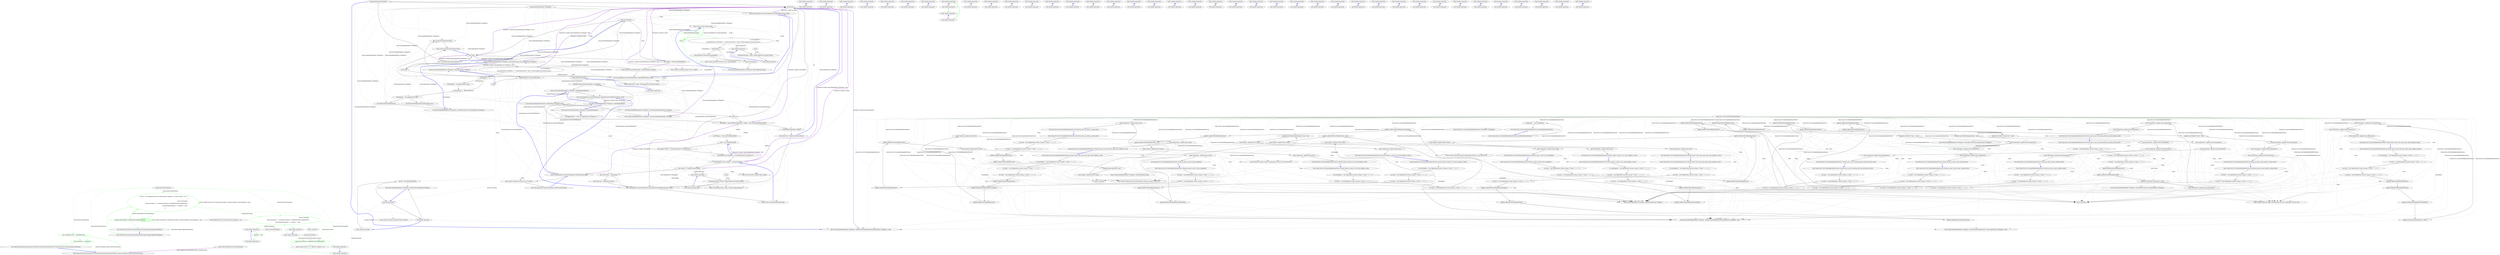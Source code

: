 digraph  {
d1 [label="this.rootPathProvider = rootPathProvider", span="18-18", cluster="Nancy.StaticContentStartup.StaticContentStartup(Nancy.IRootPathProvider, Nancy.Conventions.StaticContentsConventions)", color=green, community=0];
d23 [label="Nancy.StaticContentStartup", span=""];
d0 [label="Entry Nancy.StaticContentStartup.StaticContentStartup(Nancy.IRootPathProvider, Nancy.Conventions.StaticContentsConventions)", span="16-16", cluster="Nancy.StaticContentStartup.StaticContentStartup(Nancy.IRootPathProvider, Nancy.Conventions.StaticContentsConventions)"];
d2 [label="this.conventions = conventions", span="19-19", cluster="Nancy.StaticContentStartup.StaticContentStartup(Nancy.IRootPathProvider, Nancy.Conventions.StaticContentsConventions)", color=green, community=0];
d3 [label="Exit Nancy.StaticContentStartup.StaticContentStartup(Nancy.IRootPathProvider, Nancy.Conventions.StaticContentsConventions)", span="16-16", cluster="Nancy.StaticContentStartup.StaticContentStartup(Nancy.IRootPathProvider, Nancy.Conventions.StaticContentsConventions)"];
d5 [label="var item = new PipelineItem<Func<NancyContext, Response>>(''Static content'', ctx =>\r\n            {\r\n                return conventions\r\n                    .Select(convention => convention.Invoke(ctx, rootPathProvider.GetRootPath()))\r\n                    .FirstOrDefault(response => response != null);\r\n            })", span="51-56", cluster="Nancy.StaticContentStartup.Initialize(Nancy.Bootstrapper.IApplicationPipelines)", color=green, community=0];
d4 [label="Entry Nancy.StaticContentStartup.Initialize(Nancy.Bootstrapper.IApplicationPipelines)", span="49-49", cluster="Nancy.StaticContentStartup.Initialize(Nancy.Bootstrapper.IApplicationPipelines)"];
d6 [label="pipelines.BeforeRequest.AddItemToStartOfPipeline(item)", span="58-58", cluster="Nancy.StaticContentStartup.Initialize(Nancy.Bootstrapper.IApplicationPipelines)", color=green, community=0];
d8 [label="Entry PipelineItem<Func<NancyContext, Response>>.cstr", span="", cluster="PipelineItem<Func<NancyContext, Response>>.cstr"];
d11 [label="return conventions\r\n                    .Select(convention => convention.Invoke(ctx, rootPathProvider.GetRootPath()))\r\n                    .FirstOrDefault(response => response != null);", span="53-55", cluster="lambda expression", color=green, community=0];
d16 [label="convention.Invoke(ctx, rootPathProvider.GetRootPath())", span="54-54", cluster="lambda expression", color=green, community=0];
d7 [label="Exit Nancy.StaticContentStartup.Initialize(Nancy.Bootstrapper.IApplicationPipelines)", span="49-49", cluster="Nancy.StaticContentStartup.Initialize(Nancy.Bootstrapper.IApplicationPipelines)"];
d9 [label="Entry Nancy.NamedPipelineBase<TDelegate>.AddItemToStartOfPipeline(Nancy.PipelineItem<TDelegate>, bool)", span="51-51", cluster="Nancy.NamedPipelineBase<TDelegate>.AddItemToStartOfPipeline(Nancy.PipelineItem<TDelegate>, bool)"];
d10 [label="Entry lambda expression", span="51-56", cluster="lambda expression"];
d12 [label="Exit lambda expression", span="51-56", cluster="lambda expression"];
d13 [label="Entry Unk.Select", span="", cluster="Unk.Select"];
d14 [label="Entry Unk.FirstOrDefault", span="", cluster="Unk.FirstOrDefault"];
d15 [label="Entry lambda expression", span="54-54", cluster="lambda expression"];
d20 [label="Entry lambda expression", span="55-55", cluster="lambda expression"];
d24 [label="Nancy.NancyContext", span=""];
d17 [label="Exit lambda expression", span="54-54", cluster="lambda expression"];
d18 [label="Entry Nancy.IRootPathProvider.GetRootPath()", span="13-13", cluster="Nancy.IRootPathProvider.GetRootPath()"];
d19 [label="Entry System.Func<T1, T2, TResult>.Invoke(T1, T2)", span="0-0", cluster="System.Func<T1, T2, TResult>.Invoke(T1, T2)"];
d21 [label="response != null", span="55-55", cluster="lambda expression", color=green, community=0];
d22 [label="Exit lambda expression", span="55-55", cluster="lambda expression"];
m0_15 [label="Entry Nancy.Responses.GenericFileResponse.IsSafeFilePath(string, string)", span="52-52", cluster="Nancy.Responses.GenericFileResponse.IsSafeFilePath(string, string)", file="NamedPipelineBase.cs"];
m0_16 [label="string.IsNullOrEmpty(RootPath)", span="54-54", cluster="Nancy.Responses.GenericFileResponse.IsSafeFilePath(string, string)", file="NamedPipelineBase.cs"];
m0_14 [label="Entry System.IO.Stream.CopyTo(System.IO.Stream)", span="0-0", cluster="System.IO.Stream.CopyTo(System.IO.Stream)", file="NamedPipelineBase.cs"];
m0_51 [label="Entry Nancy.NamedPipelineBase<TDelegate>.InsertAfter(string, TDelegate)", span="158-158", cluster="Nancy.NamedPipelineBase<TDelegate>.InsertAfter(string, TDelegate)", file="NamedPipelineBase.cs"];
m0_3 [label="InitializeGenericFileResonse(filePath, contentType)", span="32-32", cluster="Nancy.Responses.GenericFileResponse.GenericFileResponse(string, string)", file="NamedPipelineBase.cs"];
m0_28 [label="Entry System.Collections.Generic.List<T>.Add(T)", span="0-0", cluster="System.Collections.Generic.List<T>.Add(T)", file="NamedPipelineBase.cs"];
m0_50 [label="Entry string.Equals(string, string, System.StringComparison)", span="0-0", cluster="string.Equals(string, string, System.StringComparison)", file="NamedPipelineBase.cs"];
m0_13 [label="Exit Nancy.NamedPipelineBase<TDelegate>.AddItemToStartOfPipeline(TDelegate)", span="45-45", cluster="Nancy.NamedPipelineBase<TDelegate>.AddItemToStartOfPipeline(TDelegate)", file="NamedPipelineBase.cs"];
m0_74 [label="Entry System.Collections.Generic.List<T>.RemoveAt(int)", span="0-0", cluster="System.Collections.Generic.List<T>.RemoveAt(int)", file="NamedPipelineBase.cs"];
m0_47 [label="Entry lambda expression", span="142-142", cluster="lambda expression", file="NamedPipelineBase.cs"];
m0_17 [label="return false;", span="56-56", cluster="Nancy.Responses.GenericFileResponse.IsSafeFilePath(string, string)", file="NamedPipelineBase.cs"];
m0_32 [label="return;", span="79-79", cluster="Nancy.Responses.GenericFileResponse.InitializeGenericFileResonse(string, string)", file="NamedPipelineBase.cs"];
m0_33 [label="var fullPath = Path.IsPathRooted(filePath) ? filePath : Path.Combine(RootPath, filePath)", span="82-82", cluster="Nancy.Responses.GenericFileResponse.InitializeGenericFileResonse(string, string)", file="NamedPipelineBase.cs"];
m0_34 [label="!IsSafeFilePath(RootPath, fullPath)", span="84-84", cluster="Nancy.Responses.GenericFileResponse.InitializeGenericFileResonse(string, string)", file="NamedPipelineBase.cs"];
m0_35 [label="this.StatusCode = HttpStatusCode.NotFound", span="86-86", cluster="Nancy.Responses.GenericFileResponse.InitializeGenericFileResonse(string, string)", file="NamedPipelineBase.cs"];
m0_54 [label="Entry Nancy.NamedPipelineBase<TDelegate>.InsertAfter(string, Nancy.PipelineItem<TDelegate>)", span="169-169", cluster="Nancy.NamedPipelineBase<TDelegate>.InsertAfter(string, Nancy.PipelineItem<TDelegate>)", file="NamedPipelineBase.cs"];
m0_55 [label="var existingIndex =\r\n                this.pipelineItems.FindIndex(i => String.Equals(name, i.Name, StringComparison.InvariantCulture))", span="171-172", cluster="Nancy.NamedPipelineBase<TDelegate>.InsertAfter(string, Nancy.PipelineItem<TDelegate>)", file="NamedPipelineBase.cs"];
m0_57 [label="existingIndex = this.pipelineItems.Count", span="176-176", cluster="Nancy.NamedPipelineBase<TDelegate>.InsertAfter(string, Nancy.PipelineItem<TDelegate>)", file="NamedPipelineBase.cs"];
m0_59 [label="existingIndex > this.pipelineItems.Count", span="181-181", cluster="Nancy.NamedPipelineBase<TDelegate>.InsertAfter(string, Nancy.PipelineItem<TDelegate>)", file="NamedPipelineBase.cs"];
m0_60 [label="this.AddItemToEndOfPipeline(item)", span="183-183", cluster="Nancy.NamedPipelineBase<TDelegate>.InsertAfter(string, Nancy.PipelineItem<TDelegate>)", file="NamedPipelineBase.cs"];
m0_61 [label="this.InsertItemAtPipelineIndex(existingIndex, item)", span="187-187", cluster="Nancy.NamedPipelineBase<TDelegate>.InsertAfter(string, Nancy.PipelineItem<TDelegate>)", file="NamedPipelineBase.cs"];
m0_56 [label="existingIndex == -1", span="174-174", cluster="Nancy.NamedPipelineBase<TDelegate>.InsertAfter(string, Nancy.PipelineItem<TDelegate>)", file="NamedPipelineBase.cs"];
m0_58 [label="existingIndex++", span="179-179", cluster="Nancy.NamedPipelineBase<TDelegate>.InsertAfter(string, Nancy.PipelineItem<TDelegate>)", file="NamedPipelineBase.cs"];
m0_62 [label="Exit Nancy.NamedPipelineBase<TDelegate>.InsertAfter(string, Nancy.PipelineItem<TDelegate>)", span="169-169", cluster="Nancy.NamedPipelineBase<TDelegate>.InsertAfter(string, Nancy.PipelineItem<TDelegate>)", file="NamedPipelineBase.cs"];
m0_11 [label="file.CopyTo(stream)", span="47-47", cluster="lambda expression", file="NamedPipelineBase.cs"];
m0_12 [label="Exit lambda expression", span="43-49", cluster="lambda expression", file="NamedPipelineBase.cs"];
m0_2 [label="Exit Nancy.NamedPipelineBase<TDelegate>.NamedPipelineBase()", span="15-15", cluster="Nancy.NamedPipelineBase<TDelegate>.NamedPipelineBase()", file="NamedPipelineBase.cs"];
m0_4 [label="Entry Nancy.NamedPipelineBase<TDelegate>.NamedPipelineBase(int)", span="20-20", cluster="Nancy.NamedPipelineBase<TDelegate>.NamedPipelineBase(int)", file="NamedPipelineBase.cs"];
m0_36 [label="this.Filename = Path.GetFileName(fullPath)", span="90-90", cluster="Nancy.Responses.GenericFileResponse.InitializeGenericFileResonse(string, string)", file="NamedPipelineBase.cs"];
m0_5 [label="Entry Nancy.Responses.GenericFileResponse.InitializeGenericFileResonse(string, string)", span="74-74", cluster="Nancy.Responses.GenericFileResponse.InitializeGenericFileResonse(string, string)", file="NamedPipelineBase.cs"];
m0_6 [label="Entry Nancy.Responses.GenericFileResponse.GetFileContent(string)", span="41-41", cluster="Nancy.Responses.GenericFileResponse.GetFileContent(string)", file="NamedPipelineBase.cs"];
m0_0 [label="Entry Nancy.NamedPipelineBase<TDelegate>.NamedPipelineBase()", span="15-15", cluster="Nancy.NamedPipelineBase<TDelegate>.NamedPipelineBase()", file="NamedPipelineBase.cs"];
m0_1 [label="this.pipelineItems = new List<PipelineItem<TDelegate>>()", span="17-17", cluster="Nancy.NamedPipelineBase<TDelegate>.NamedPipelineBase()", file="NamedPipelineBase.cs"];
m0_27 [label="Entry System.IO.File.Exists(string)", span="0-0", cluster="System.IO.File.Exists(string)", file="NamedPipelineBase.cs"];
m0_66 [label="string.IsNullOrEmpty(name)", span="198-198", cluster="Nancy.NamedPipelineBase<TDelegate>.RemoveByName(string)", color=green, community=0, file="NamedPipelineBase.cs"];
m0_67 [label="return -1;", span="200-200", cluster="Nancy.NamedPipelineBase<TDelegate>.RemoveByName(string)", color=green, community=0, file="NamedPipelineBase.cs"];
m0_68 [label="var existingIndex =\r\n                this.pipelineItems.FindIndex(i => String.Equals(name, i.Name, StringComparison.InvariantCulture))", span="203-204", cluster="Nancy.NamedPipelineBase<TDelegate>.RemoveByName(string)", file="NamedPipelineBase.cs"];
m0_69 [label="existingIndex != -1", span="206-206", cluster="Nancy.NamedPipelineBase<TDelegate>.RemoveByName(string)", file="NamedPipelineBase.cs"];
m0_70 [label="this.pipelineItems.RemoveAt(existingIndex)", span="208-208", cluster="Nancy.NamedPipelineBase<TDelegate>.RemoveByName(string)", file="NamedPipelineBase.cs"];
m0_71 [label="return existingIndex;", span="211-211", cluster="Nancy.NamedPipelineBase<TDelegate>.RemoveByName(string)", file="NamedPipelineBase.cs"];
m0_72 [label="Exit Nancy.NamedPipelineBase<TDelegate>.RemoveByName(string)", span="196-196", cluster="Nancy.NamedPipelineBase<TDelegate>.RemoveByName(string)", file="NamedPipelineBase.cs"];
m0_7 [label="Entry System.Collections.Generic.List<T>.List(int)", span="0-0", cluster="System.Collections.Generic.List<T>.List(int)", file="NamedPipelineBase.cs"];
m0_8 [label="Exit Nancy.Responses.GenericFileResponse.GetFileContent(string)", span="41-41", cluster="Nancy.Responses.GenericFileResponse.GetFileContent(string)", file="NamedPipelineBase.cs"];
m0_29 [label="Entry Nancy.NamedPipelineBase<TDelegate>.InsertItemAtPipelineIndex(int, TDelegate)", span="99-99", cluster="Nancy.NamedPipelineBase<TDelegate>.InsertItemAtPipelineIndex(int, TDelegate)", file="NamedPipelineBase.cs"];
m0_37 [label="var fi = new FileInfo(fullPath)", span="92-92", cluster="Nancy.Responses.GenericFileResponse.InitializeGenericFileResonse(string, string)", file="NamedPipelineBase.cs"];
m0_38 [label="this.Headers[''ETag''] = fi.LastWriteTimeUtc.Ticks.ToString(''x'')", span="94-94", cluster="Nancy.Responses.GenericFileResponse.InitializeGenericFileResonse(string, string)", file="NamedPipelineBase.cs"];
m0_39 [label="this.Headers[''Last-Modified''] = fi.LastWriteTimeUtc.ToString(''R'')", span="95-95", cluster="Nancy.Responses.GenericFileResponse.InitializeGenericFileResonse(string, string)", file="NamedPipelineBase.cs"];
m0_21 [label="return false;", span="66-66", cluster="Nancy.Responses.GenericFileResponse.IsSafeFilePath(string, string)", file="NamedPipelineBase.cs"];
m0_22 [label="var fullPath = Path.GetFullPath(filePath)", span="69-69", cluster="Nancy.Responses.GenericFileResponse.IsSafeFilePath(string, string)", file="NamedPipelineBase.cs"];
m0_23 [label="return fullPath.StartsWith(rootPath, StringComparison.Ordinal);", span="71-71", cluster="Nancy.Responses.GenericFileResponse.IsSafeFilePath(string, string)", file="NamedPipelineBase.cs"];
m0_24 [label="Exit Nancy.Responses.GenericFileResponse.IsSafeFilePath(string, string)", span="52-52", cluster="Nancy.Responses.GenericFileResponse.IsSafeFilePath(string, string)", file="NamedPipelineBase.cs"];
m0_25 [label="Entry string.IsNullOrEmpty(string)", span="0-0", cluster="string.IsNullOrEmpty(string)", file="NamedPipelineBase.cs"];
m0_26 [label="Entry System.IO.Path.HasExtension(string)", span="0-0", cluster="System.IO.Path.HasExtension(string)", file="NamedPipelineBase.cs"];
m0_52 [label="Nancy.Responses.GenericFileResponse", span="", cluster="Nancy.NamedPipelineBase<TDelegate>.InsertAfter(string, TDelegate)", file="NamedPipelineBase.cs"];
m0_53 [label=string, span="", cluster="Nancy.NamedPipelineBase<TDelegate>.InsertAfter(string, TDelegate)", file="NamedPipelineBase.cs"];
m0_18 [label="!Path.HasExtension(filePath)", span="59-59", cluster="Nancy.Responses.GenericFileResponse.IsSafeFilePath(string, string)", file="NamedPipelineBase.cs"];
m0_19 [label="return false;", span="61-61", cluster="Nancy.Responses.GenericFileResponse.IsSafeFilePath(string, string)", file="NamedPipelineBase.cs"];
m0_20 [label="!File.Exists(filePath)", span="64-64", cluster="Nancy.Responses.GenericFileResponse.IsSafeFilePath(string, string)", file="NamedPipelineBase.cs"];
m0_46 [label="Entry System.IO.Path.Combine(string, string)", span="0-0", cluster="System.IO.Path.Combine(string, string)", file="NamedPipelineBase.cs"];
m0_48 [label="String.Equals(name, i.Name, StringComparison.InvariantCulture)", span="142-142", cluster="lambda expression", file="NamedPipelineBase.cs"];
m0_63 [label="Entry lambda expression", span="172-172", cluster="lambda expression", file="NamedPipelineBase.cs"];
m0_10 [label="var file = File.OpenRead(filePath)", span="45-45", cluster="lambda expression", file="NamedPipelineBase.cs"];
m0_9 [label="Entry lambda expression", span="43-49", cluster="lambda expression", file="NamedPipelineBase.cs"];
m0_76 [label="String.Equals(name, i.Name, StringComparison.InvariantCulture)", span="204-204", cluster="lambda expression", file="NamedPipelineBase.cs"];
m0_75 [label="Entry lambda expression", span="204-204", cluster="lambda expression", file="NamedPipelineBase.cs"];
m0_77 [label="Exit lambda expression", span="204-204", cluster="lambda expression", file="NamedPipelineBase.cs"];
m0_64 [label="String.Equals(name, i.Name, StringComparison.InvariantCulture)", span="172-172", cluster="lambda expression", file="NamedPipelineBase.cs"];
m0_49 [label="Entry long.ToString(string)", span="0-0", cluster="long.ToString(string)", file="NamedPipelineBase.cs"];
m0_65 [label="Exit lambda expression", span="172-172", cluster="lambda expression", file="NamedPipelineBase.cs"];
m0_40 [label="this.Headers[''Content-Length''] = fi.Length.ToString()", span="96-96", cluster="Nancy.Responses.GenericFileResponse.InitializeGenericFileResonse(string, string)", file="NamedPipelineBase.cs"];
m0_41 [label="this.Contents = GetFileContent(fullPath)", span="97-97", cluster="Nancy.Responses.GenericFileResponse.InitializeGenericFileResonse(string, string)", file="NamedPipelineBase.cs"];
m0_44 [label="Exit Nancy.Responses.GenericFileResponse.InitializeGenericFileResonse(string, string)", span="74-74", cluster="Nancy.Responses.GenericFileResponse.InitializeGenericFileResonse(string, string)", file="NamedPipelineBase.cs"];
m0_42 [label="this.ContentType = contentType", span="98-98", cluster="Nancy.Responses.GenericFileResponse.InitializeGenericFileResonse(string, string)", file="NamedPipelineBase.cs"];
m0_43 [label="this.StatusCode = HttpStatusCode.OK", span="99-99", cluster="Nancy.Responses.GenericFileResponse.InitializeGenericFileResonse(string, string)", file="NamedPipelineBase.cs"];
m0_45 [label="Entry System.IO.Path.IsPathRooted(string)", span="0-0", cluster="System.IO.Path.IsPathRooted(string)", file="NamedPipelineBase.cs"];
m0_30 [label="this.InsertItemAtPipelineIndex(index, (PipelineItem<TDelegate>)item)", span="101-101", cluster="Nancy.NamedPipelineBase<TDelegate>.InsertItemAtPipelineIndex(int, TDelegate)", file="NamedPipelineBase.cs"];
m0_31 [label="Exit Nancy.NamedPipelineBase<TDelegate>.InsertItemAtPipelineIndex(int, TDelegate)", span="99-99", cluster="Nancy.NamedPipelineBase<TDelegate>.InsertItemAtPipelineIndex(int, TDelegate)", file="NamedPipelineBase.cs"];
m0_78 [label="Nancy.NamedPipelineBase<TDelegate>", span="", file="NamedPipelineBase.cs"];
m0_81 [label=string, span="", file="NamedPipelineBase.cs"];
m0_79 [label=string, span="", file="NamedPipelineBase.cs"];
m0_80 [label=string, span="", file="NamedPipelineBase.cs"];
m1_18 [label="Entry Unk.Same", span="", cluster="Unk.Same", file="NamedPipelineBaseFixture.cs"];
m1_144 [label="Entry Nancy.Tests.Unit.NamedPipelineBaseFixture.Should_add_to_start_if_inserting_before_and_item_doesnt_exist()", span="147-147", cluster="Nancy.Tests.Unit.NamedPipelineBaseFixture.Should_add_to_start_if_inserting_before_and_item_doesnt_exist()", file="NamedPipelineBaseFixture.cs"];
m1_145 [label="var item1 = new PipelineItem<Action<string>>(''item1'', s => { })", span="149-149", cluster="Nancy.Tests.Unit.NamedPipelineBaseFixture.Should_add_to_start_if_inserting_before_and_item_doesnt_exist()", file="NamedPipelineBaseFixture.cs"];
m1_146 [label="var item2 = new PipelineItem<Action<string>>(''item2'', s => { })", span="150-150", cluster="Nancy.Tests.Unit.NamedPipelineBaseFixture.Should_add_to_start_if_inserting_before_and_item_doesnt_exist()", file="NamedPipelineBaseFixture.cs"];
m1_148 [label="pipeline.AddItemToEndOfPipeline(item1)", span="152-152", cluster="Nancy.Tests.Unit.NamedPipelineBaseFixture.Should_add_to_start_if_inserting_before_and_item_doesnt_exist()", file="NamedPipelineBaseFixture.cs"];
m1_152 [label="Assert.Same(item1, pipeline.Items.ElementAt(1))", span="158-158", cluster="Nancy.Tests.Unit.NamedPipelineBaseFixture.Should_add_to_start_if_inserting_before_and_item_doesnt_exist()", file="NamedPipelineBaseFixture.cs"];
m1_147 [label="var item3 = new PipelineItem<Action<string>>(''item3'', s => { })", span="151-151", cluster="Nancy.Tests.Unit.NamedPipelineBaseFixture.Should_add_to_start_if_inserting_before_and_item_doesnt_exist()", file="NamedPipelineBaseFixture.cs"];
m1_150 [label="pipeline.InsertBefore(''nonexistant'', item2)", span="155-155", cluster="Nancy.Tests.Unit.NamedPipelineBaseFixture.Should_add_to_start_if_inserting_before_and_item_doesnt_exist()", file="NamedPipelineBaseFixture.cs"];
m1_151 [label="Assert.Same(item2, pipeline.Items.ElementAt(0))", span="157-157", cluster="Nancy.Tests.Unit.NamedPipelineBaseFixture.Should_add_to_start_if_inserting_before_and_item_doesnt_exist()", file="NamedPipelineBaseFixture.cs"];
m1_149 [label="pipeline.AddItemToEndOfPipeline(item3)", span="153-153", cluster="Nancy.Tests.Unit.NamedPipelineBaseFixture.Should_add_to_start_if_inserting_before_and_item_doesnt_exist()", file="NamedPipelineBaseFixture.cs"];
m1_153 [label="Assert.Same(item3, pipeline.Items.ElementAt(2))", span="159-159", cluster="Nancy.Tests.Unit.NamedPipelineBaseFixture.Should_add_to_start_if_inserting_before_and_item_doesnt_exist()", file="NamedPipelineBaseFixture.cs"];
m1_154 [label="Exit Nancy.Tests.Unit.NamedPipelineBaseFixture.Should_add_to_start_if_inserting_before_and_item_doesnt_exist()", span="147-147", cluster="Nancy.Tests.Unit.NamedPipelineBaseFixture.Should_add_to_start_if_inserting_before_and_item_doesnt_exist()", file="NamedPipelineBaseFixture.cs"];
m1_16 [label="Entry Unk.Equal", span="", cluster="Unk.Equal", file="NamedPipelineBaseFixture.cs"];
m1_47 [label="Entry Nancy.NamedPipelineBase<TDelegate>.InsertItemAtPipelineIndex(int, Nancy.PipelineItem<TDelegate>, bool)", span="113-113", cluster="Nancy.NamedPipelineBase<TDelegate>.InsertItemAtPipelineIndex(int, Nancy.PipelineItem<TDelegate>, bool)", file="NamedPipelineBaseFixture.cs"];
m1_137 [label="Entry Nancy.NamedPipelineBase<TDelegate>.InsertAfter(string, Nancy.PipelineItem<TDelegate>)", span="169-169", cluster="Nancy.NamedPipelineBase<TDelegate>.InsertAfter(string, Nancy.PipelineItem<TDelegate>)", file="NamedPipelineBaseFixture.cs"];
m1_87 [label="Entry Nancy.Tests.Unit.NamedPipelineBaseFixture.Should_remove_item_with_same_name_when_adding_at_index()", span="97-97", cluster="Nancy.Tests.Unit.NamedPipelineBaseFixture.Should_remove_item_with_same_name_when_adding_at_index()", file="NamedPipelineBaseFixture.cs"];
m1_88 [label="var existingItem = new PipelineItem<Action<string>>(''item2'', s => { })", span="99-99", cluster="Nancy.Tests.Unit.NamedPipelineBaseFixture.Should_remove_item_with_same_name_when_adding_at_index()", file="NamedPipelineBaseFixture.cs"];
m1_89 [label="var item1 = new PipelineItem<Action<string>>(''item1'', s => { })", span="100-100", cluster="Nancy.Tests.Unit.NamedPipelineBaseFixture.Should_remove_item_with_same_name_when_adding_at_index()", file="NamedPipelineBaseFixture.cs"];
m1_94 [label="pipeline.AddItemToEndOfPipeline(existingItem)", span="105-105", cluster="Nancy.Tests.Unit.NamedPipelineBaseFixture.Should_remove_item_with_same_name_when_adding_at_index()", file="NamedPipelineBaseFixture.cs"];
m1_90 [label="var item2 = new PipelineItem<Action<string>>(''item2'', s => { })", span="101-101", cluster="Nancy.Tests.Unit.NamedPipelineBaseFixture.Should_remove_item_with_same_name_when_adding_at_index()", file="NamedPipelineBaseFixture.cs"];
m1_92 [label="pipeline.AddItemToEndOfPipeline(item1)", span="103-103", cluster="Nancy.Tests.Unit.NamedPipelineBaseFixture.Should_remove_item_with_same_name_when_adding_at_index()", file="NamedPipelineBaseFixture.cs"];
m1_96 [label="Assert.Same(item1, pipeline.Items.ElementAt(0))", span="109-109", cluster="Nancy.Tests.Unit.NamedPipelineBaseFixture.Should_remove_item_with_same_name_when_adding_at_index()", file="NamedPipelineBaseFixture.cs"];
m1_91 [label="var item3 = new PipelineItem<Action<string>>(''item3'', s => { })", span="102-102", cluster="Nancy.Tests.Unit.NamedPipelineBaseFixture.Should_remove_item_with_same_name_when_adding_at_index()", file="NamedPipelineBaseFixture.cs"];
m1_95 [label="pipeline.InsertItemAtPipelineIndex(1, item2)", span="107-107", cluster="Nancy.Tests.Unit.NamedPipelineBaseFixture.Should_remove_item_with_same_name_when_adding_at_index()", file="NamedPipelineBaseFixture.cs"];
m1_97 [label="Assert.Same(item2, pipeline.Items.ElementAt(1))", span="110-110", cluster="Nancy.Tests.Unit.NamedPipelineBaseFixture.Should_remove_item_with_same_name_when_adding_at_index()", file="NamedPipelineBaseFixture.cs"];
m1_93 [label="pipeline.AddItemToEndOfPipeline(item3)", span="104-104", cluster="Nancy.Tests.Unit.NamedPipelineBaseFixture.Should_remove_item_with_same_name_when_adding_at_index()", file="NamedPipelineBaseFixture.cs"];
m1_98 [label="Assert.Same(item3, pipeline.Items.ElementAt(2))", span="111-111", cluster="Nancy.Tests.Unit.NamedPipelineBaseFixture.Should_remove_item_with_same_name_when_adding_at_index()", file="NamedPipelineBaseFixture.cs"];
m1_99 [label="Exit Nancy.Tests.Unit.NamedPipelineBaseFixture.Should_remove_item_with_same_name_when_adding_at_index()", span="97-97", cluster="Nancy.Tests.Unit.NamedPipelineBaseFixture.Should_remove_item_with_same_name_when_adding_at_index()", file="NamedPipelineBaseFixture.cs"];
m1_3 [label="Entry Nancy.Tests.Unit.NamedPipelineBaseFixture.TestPipeline.TestPipeline()", span="9-9", cluster="Nancy.Tests.Unit.NamedPipelineBaseFixture.TestPipeline.TestPipeline()", file="NamedPipelineBaseFixture.cs"];
m1_71 [label="Entry Nancy.Tests.Unit.NamedPipelineBaseFixture.Should_remove_item_with_same_name_when_adding_to_end()", span="82-82", cluster="Nancy.Tests.Unit.NamedPipelineBaseFixture.Should_remove_item_with_same_name_when_adding_to_end()", file="NamedPipelineBaseFixture.cs"];
m1_72 [label="var existingItem = new PipelineItem<Action<string>>(''item1'', s => { })", span="84-84", cluster="Nancy.Tests.Unit.NamedPipelineBaseFixture.Should_remove_item_with_same_name_when_adding_to_end()", file="NamedPipelineBaseFixture.cs"];
m1_73 [label="var item1 = new PipelineItem<Action<string>>(''item1'', s => { })", span="85-85", cluster="Nancy.Tests.Unit.NamedPipelineBaseFixture.Should_remove_item_with_same_name_when_adding_to_end()", file="NamedPipelineBaseFixture.cs"];
m1_76 [label="pipeline.AddItemToEndOfPipeline(existingItem)", span="88-88", cluster="Nancy.Tests.Unit.NamedPipelineBaseFixture.Should_remove_item_with_same_name_when_adding_to_end()", file="NamedPipelineBaseFixture.cs"];
m1_74 [label="var item2 = new PipelineItem<Action<string>>(''item2'', s => { })", span="86-86", cluster="Nancy.Tests.Unit.NamedPipelineBaseFixture.Should_remove_item_with_same_name_when_adding_to_end()", file="NamedPipelineBaseFixture.cs"];
m1_77 [label="pipeline.AddItemToEndOfPipeline(item1)", span="90-90", cluster="Nancy.Tests.Unit.NamedPipelineBaseFixture.Should_remove_item_with_same_name_when_adding_to_end()", file="NamedPipelineBaseFixture.cs"];
m1_79 [label="Assert.Same(item1, pipeline.Items.Last())", span="93-93", cluster="Nancy.Tests.Unit.NamedPipelineBaseFixture.Should_remove_item_with_same_name_when_adding_to_end()", file="NamedPipelineBaseFixture.cs"];
m1_75 [label="pipeline.AddItemToEndOfPipeline(item2)", span="87-87", cluster="Nancy.Tests.Unit.NamedPipelineBaseFixture.Should_remove_item_with_same_name_when_adding_to_end()", file="NamedPipelineBaseFixture.cs"];
m1_78 [label="Assert.Equal(2, pipeline.Items.Count())", span="92-92", cluster="Nancy.Tests.Unit.NamedPipelineBaseFixture.Should_remove_item_with_same_name_when_adding_to_end()", file="NamedPipelineBaseFixture.cs"];
m1_80 [label="Exit Nancy.Tests.Unit.NamedPipelineBaseFixture.Should_remove_item_with_same_name_when_adding_to_end()", span="82-82", cluster="Nancy.Tests.Unit.NamedPipelineBaseFixture.Should_remove_item_with_same_name_when_adding_to_end()", file="NamedPipelineBaseFixture.cs"];
m1_0 [label="Entry Nancy.Tests.Unit.NamedPipelineBaseFixture.NamedPipelineBaseFixture()", span="19-19", cluster="Nancy.Tests.Unit.NamedPipelineBaseFixture.NamedPipelineBaseFixture()", file="NamedPipelineBaseFixture.cs"];
m1_1 [label="this.pipeline = new TestPipeline()", span="21-21", cluster="Nancy.Tests.Unit.NamedPipelineBaseFixture.NamedPipelineBaseFixture()", file="NamedPipelineBaseFixture.cs"];
m1_2 [label="Exit Nancy.Tests.Unit.NamedPipelineBaseFixture.NamedPipelineBaseFixture()", span="19-19", cluster="Nancy.Tests.Unit.NamedPipelineBaseFixture.NamedPipelineBaseFixture()", file="NamedPipelineBaseFixture.cs"];
m1_194 [label="Entry Nancy.Tests.Unit.NamedPipelineBaseFixture.Should_replace_in_place_if_set_when_adding_to_end()", span="194-194", cluster="Nancy.Tests.Unit.NamedPipelineBaseFixture.Should_replace_in_place_if_set_when_adding_to_end()", file="NamedPipelineBaseFixture.cs"];
m1_195 [label="var existingItem = new PipelineItem<Action<string>>(''item1'', s => { })", span="196-196", cluster="Nancy.Tests.Unit.NamedPipelineBaseFixture.Should_replace_in_place_if_set_when_adding_to_end()", file="NamedPipelineBaseFixture.cs"];
m1_196 [label="var item1 = new PipelineItem<Action<string>>(''item1'', s => { })", span="197-197", cluster="Nancy.Tests.Unit.NamedPipelineBaseFixture.Should_replace_in_place_if_set_when_adding_to_end()", file="NamedPipelineBaseFixture.cs"];
m1_198 [label="pipeline.AddItemToEndOfPipeline(existingItem)", span="199-199", cluster="Nancy.Tests.Unit.NamedPipelineBaseFixture.Should_replace_in_place_if_set_when_adding_to_end()", file="NamedPipelineBaseFixture.cs"];
m1_197 [label="var item2 = new PipelineItem<Action<string>>(''item2'', s => { })", span="198-198", cluster="Nancy.Tests.Unit.NamedPipelineBaseFixture.Should_replace_in_place_if_set_when_adding_to_end()", file="NamedPipelineBaseFixture.cs"];
m1_200 [label="pipeline.AddItemToEndOfPipeline(item1, true)", span="202-202", cluster="Nancy.Tests.Unit.NamedPipelineBaseFixture.Should_replace_in_place_if_set_when_adding_to_end()", file="NamedPipelineBaseFixture.cs"];
m1_202 [label="Assert.Same(item1, pipeline.Items.First())", span="205-205", cluster="Nancy.Tests.Unit.NamedPipelineBaseFixture.Should_replace_in_place_if_set_when_adding_to_end()", file="NamedPipelineBaseFixture.cs"];
m1_199 [label="pipeline.AddItemToEndOfPipeline(item2)", span="200-200", cluster="Nancy.Tests.Unit.NamedPipelineBaseFixture.Should_replace_in_place_if_set_when_adding_to_end()", file="NamedPipelineBaseFixture.cs"];
m1_201 [label="Assert.Equal(2, pipeline.Items.Count())", span="204-204", cluster="Nancy.Tests.Unit.NamedPipelineBaseFixture.Should_replace_in_place_if_set_when_adding_to_end()", file="NamedPipelineBaseFixture.cs"];
m1_203 [label="Exit Nancy.Tests.Unit.NamedPipelineBaseFixture.Should_replace_in_place_if_set_when_adding_to_end()", span="194-194", cluster="Nancy.Tests.Unit.NamedPipelineBaseFixture.Should_replace_in_place_if_set_when_adding_to_end()", file="NamedPipelineBaseFixture.cs"];
m1_126 [label="Entry Nancy.Tests.Unit.NamedPipelineBaseFixture.Should_be_able_to_insert_after_a_named_item()", span="131-131", cluster="Nancy.Tests.Unit.NamedPipelineBaseFixture.Should_be_able_to_insert_after_a_named_item()", file="NamedPipelineBaseFixture.cs"];
m1_127 [label="var item1 = new PipelineItem<Action<string>>(''item1'', s => { })", span="133-133", cluster="Nancy.Tests.Unit.NamedPipelineBaseFixture.Should_be_able_to_insert_after_a_named_item()", file="NamedPipelineBaseFixture.cs"];
m1_128 [label="var item2 = new PipelineItem<Action<string>>(''item2'', s => { })", span="134-134", cluster="Nancy.Tests.Unit.NamedPipelineBaseFixture.Should_be_able_to_insert_after_a_named_item()", file="NamedPipelineBaseFixture.cs"];
m1_130 [label="pipeline.AddItemToEndOfPipeline(item1)", span="136-136", cluster="Nancy.Tests.Unit.NamedPipelineBaseFixture.Should_be_able_to_insert_after_a_named_item()", file="NamedPipelineBaseFixture.cs"];
m1_133 [label="Assert.Same(item1, pipeline.Items.ElementAt(0))", span="141-141", cluster="Nancy.Tests.Unit.NamedPipelineBaseFixture.Should_be_able_to_insert_after_a_named_item()", file="NamedPipelineBaseFixture.cs"];
m1_129 [label="var item3 = new PipelineItem<Action<string>>(''item3'', s => { })", span="135-135", cluster="Nancy.Tests.Unit.NamedPipelineBaseFixture.Should_be_able_to_insert_after_a_named_item()", file="NamedPipelineBaseFixture.cs"];
m1_132 [label="pipeline.InsertAfter(''item1'', item2)", span="139-139", cluster="Nancy.Tests.Unit.NamedPipelineBaseFixture.Should_be_able_to_insert_after_a_named_item()", file="NamedPipelineBaseFixture.cs"];
m1_134 [label="Assert.Same(item2, pipeline.Items.ElementAt(1))", span="142-142", cluster="Nancy.Tests.Unit.NamedPipelineBaseFixture.Should_be_able_to_insert_after_a_named_item()", file="NamedPipelineBaseFixture.cs"];
m1_131 [label="pipeline.AddItemToEndOfPipeline(item3)", span="137-137", cluster="Nancy.Tests.Unit.NamedPipelineBaseFixture.Should_be_able_to_insert_after_a_named_item()", file="NamedPipelineBaseFixture.cs"];
m1_135 [label="Assert.Same(item3, pipeline.Items.ElementAt(2))", span="143-143", cluster="Nancy.Tests.Unit.NamedPipelineBaseFixture.Should_be_able_to_insert_after_a_named_item()", file="NamedPipelineBaseFixture.cs"];
m1_136 [label="Exit Nancy.Tests.Unit.NamedPipelineBaseFixture.Should_be_able_to_insert_after_a_named_item()", span="131-131", cluster="Nancy.Tests.Unit.NamedPipelineBaseFixture.Should_be_able_to_insert_after_a_named_item()", file="NamedPipelineBaseFixture.cs"];
m1_226 [label="Entry Nancy.Tests.Unit.NamedPipelineBaseFixture.Should_be_able_to_remove_a_named_item()", span="224-224", cluster="Nancy.Tests.Unit.NamedPipelineBaseFixture.Should_be_able_to_remove_a_named_item()", file="NamedPipelineBaseFixture.cs"];
m1_227 [label="var item1 = new PipelineItem<Action<string>>(''item1'', s => { })", span="226-226", cluster="Nancy.Tests.Unit.NamedPipelineBaseFixture.Should_be_able_to_remove_a_named_item()", file="NamedPipelineBaseFixture.cs"];
m1_228 [label="var item2 = new PipelineItem<Action<string>>(''item2'', s => { })", span="227-227", cluster="Nancy.Tests.Unit.NamedPipelineBaseFixture.Should_be_able_to_remove_a_named_item()", file="NamedPipelineBaseFixture.cs"];
m1_229 [label="pipeline.AddItemToEndOfPipeline(item1)", span="228-228", cluster="Nancy.Tests.Unit.NamedPipelineBaseFixture.Should_be_able_to_remove_a_named_item()", file="NamedPipelineBaseFixture.cs"];
m1_233 [label="Assert.Same(item1, pipeline.Items.First())", span="234-234", cluster="Nancy.Tests.Unit.NamedPipelineBaseFixture.Should_be_able_to_remove_a_named_item()", file="NamedPipelineBaseFixture.cs"];
m1_230 [label="pipeline.AddItemToEndOfPipeline(item2)", span="229-229", cluster="Nancy.Tests.Unit.NamedPipelineBaseFixture.Should_be_able_to_remove_a_named_item()", file="NamedPipelineBaseFixture.cs"];
m1_231 [label="pipeline.RemoveByName(''item2'')", span="231-231", cluster="Nancy.Tests.Unit.NamedPipelineBaseFixture.Should_be_able_to_remove_a_named_item()", file="NamedPipelineBaseFixture.cs"];
m1_232 [label="Assert.Equal(1, pipeline.Items.Count())", span="233-233", cluster="Nancy.Tests.Unit.NamedPipelineBaseFixture.Should_be_able_to_remove_a_named_item()", file="NamedPipelineBaseFixture.cs"];
m1_234 [label="Exit Nancy.Tests.Unit.NamedPipelineBaseFixture.Should_be_able_to_remove_a_named_item()", span="224-224", cluster="Nancy.Tests.Unit.NamedPipelineBaseFixture.Should_be_able_to_remove_a_named_item()", file="NamedPipelineBaseFixture.cs"];
m1_235 [label="Entry Nancy.NamedPipelineBase<TDelegate>.RemoveByName(string)", span="196-196", cluster="Nancy.NamedPipelineBase<TDelegate>.RemoveByName(string)", file="NamedPipelineBaseFixture.cs"];
m1_12 [label="Entry Nancy.PipelineItem<TDelegate>.PipelineItem(string, TDelegate)", span="8-8", cluster="Nancy.PipelineItem<TDelegate>.PipelineItem(string, TDelegate)", file="NamedPipelineBaseFixture.cs"];
m1_13 [label="Entry Nancy.NamedPipelineBase<TDelegate>.AddItemToEndOfPipeline(Nancy.PipelineItem<TDelegate>, bool)", span="80-80", cluster="Nancy.NamedPipelineBase<TDelegate>.AddItemToEndOfPipeline(Nancy.PipelineItem<TDelegate>, bool)", file="NamedPipelineBaseFixture.cs"];
m1_31 [label="Entry System.Collections.Generic.IEnumerable<TSource>.Last<TSource>()", span="0-0", cluster="System.Collections.Generic.IEnumerable<TSource>.Last<TSource>()", file="NamedPipelineBaseFixture.cs"];
m1_210 [label="Entry Nancy.Tests.Unit.NamedPipelineBaseFixture.Should_replace_in_place_if_set_when_adding_at_index()", span="209-209", cluster="Nancy.Tests.Unit.NamedPipelineBaseFixture.Should_replace_in_place_if_set_when_adding_at_index()", file="NamedPipelineBaseFixture.cs"];
m1_211 [label="var existingItem = new PipelineItem<Action<string>>(''item1'', s => { })", span="211-211", cluster="Nancy.Tests.Unit.NamedPipelineBaseFixture.Should_replace_in_place_if_set_when_adding_at_index()", file="NamedPipelineBaseFixture.cs"];
m1_212 [label="var item1 = new PipelineItem<Action<string>>(''item1'', s => { })", span="212-212", cluster="Nancy.Tests.Unit.NamedPipelineBaseFixture.Should_replace_in_place_if_set_when_adding_at_index()", file="NamedPipelineBaseFixture.cs"];
m1_215 [label="pipeline.AddItemToEndOfPipeline(existingItem)", span="215-215", cluster="Nancy.Tests.Unit.NamedPipelineBaseFixture.Should_replace_in_place_if_set_when_adding_at_index()", file="NamedPipelineBaseFixture.cs"];
m1_213 [label="var item2 = new PipelineItem<Action<string>>(''item2'', s => { })", span="213-213", cluster="Nancy.Tests.Unit.NamedPipelineBaseFixture.Should_replace_in_place_if_set_when_adding_at_index()", file="NamedPipelineBaseFixture.cs"];
m1_216 [label="pipeline.InsertItemAtPipelineIndex(0, item1, true)", span="217-217", cluster="Nancy.Tests.Unit.NamedPipelineBaseFixture.Should_replace_in_place_if_set_when_adding_at_index()", file="NamedPipelineBaseFixture.cs"];
m1_218 [label="Assert.Same(item1, pipeline.Items.Last())", span="220-220", cluster="Nancy.Tests.Unit.NamedPipelineBaseFixture.Should_replace_in_place_if_set_when_adding_at_index()", file="NamedPipelineBaseFixture.cs"];
m1_214 [label="pipeline.AddItemToEndOfPipeline(item2)", span="214-214", cluster="Nancy.Tests.Unit.NamedPipelineBaseFixture.Should_replace_in_place_if_set_when_adding_at_index()", file="NamedPipelineBaseFixture.cs"];
m1_217 [label="Assert.Equal(2, pipeline.Items.Count())", span="219-219", cluster="Nancy.Tests.Unit.NamedPipelineBaseFixture.Should_replace_in_place_if_set_when_adding_at_index()", file="NamedPipelineBaseFixture.cs"];
m1_219 [label="Exit Nancy.Tests.Unit.NamedPipelineBaseFixture.Should_replace_in_place_if_set_when_adding_at_index()", span="209-209", cluster="Nancy.Tests.Unit.NamedPipelineBaseFixture.Should_replace_in_place_if_set_when_adding_at_index()", file="NamedPipelineBaseFixture.cs"];
m1_17 [label="Entry System.Collections.Generic.IEnumerable<TSource>.First<TSource>()", span="0-0", cluster="System.Collections.Generic.IEnumerable<TSource>.First<TSource>()", file="NamedPipelineBaseFixture.cs"];
m1_238 [label="Entry lambda expression", span="227-227", cluster="lambda expression", file="NamedPipelineBaseFixture.cs"];
m1_19 [label="Entry lambda expression", span="27-27", cluster="lambda expression", file="NamedPipelineBaseFixture.cs"];
m1_20 [label="Exit lambda expression", span="27-27", cluster="lambda expression", file="NamedPipelineBaseFixture.cs"];
m1_21 [label="Entry lambda expression", span="28-28", cluster="lambda expression", file="NamedPipelineBaseFixture.cs"];
m1_22 [label="Exit lambda expression", span="28-28", cluster="lambda expression", file="NamedPipelineBaseFixture.cs"];
m1_32 [label="Entry lambda expression", span="40-40", cluster="lambda expression", file="NamedPipelineBaseFixture.cs"];
m1_33 [label="Exit lambda expression", span="40-40", cluster="lambda expression", file="NamedPipelineBaseFixture.cs"];
m1_34 [label="Entry lambda expression", span="41-41", cluster="lambda expression", file="NamedPipelineBaseFixture.cs"];
m1_35 [label="Exit lambda expression", span="41-41", cluster="lambda expression", file="NamedPipelineBaseFixture.cs"];
m1_49 [label="Entry lambda expression", span="53-53", cluster="lambda expression", file="NamedPipelineBaseFixture.cs"];
m1_50 [label="Exit lambda expression", span="53-53", cluster="lambda expression", file="NamedPipelineBaseFixture.cs"];
m1_51 [label="Entry lambda expression", span="54-54", cluster="lambda expression", file="NamedPipelineBaseFixture.cs"];
m1_52 [label="Exit lambda expression", span="54-54", cluster="lambda expression", file="NamedPipelineBaseFixture.cs"];
m1_53 [label="Entry lambda expression", span="55-55", cluster="lambda expression", file="NamedPipelineBaseFixture.cs"];
m1_54 [label="Exit lambda expression", span="55-55", cluster="lambda expression", file="NamedPipelineBaseFixture.cs"];
m1_65 [label="Entry lambda expression", span="69-69", cluster="lambda expression", file="NamedPipelineBaseFixture.cs"];
m1_66 [label="Exit lambda expression", span="69-69", cluster="lambda expression", file="NamedPipelineBaseFixture.cs"];
m1_67 [label="Entry lambda expression", span="70-70", cluster="lambda expression", file="NamedPipelineBaseFixture.cs"];
m1_68 [label="Exit lambda expression", span="70-70", cluster="lambda expression", file="NamedPipelineBaseFixture.cs"];
m1_69 [label="Entry lambda expression", span="71-71", cluster="lambda expression", file="NamedPipelineBaseFixture.cs"];
m1_70 [label="Exit lambda expression", span="71-71", cluster="lambda expression", file="NamedPipelineBaseFixture.cs"];
m1_81 [label="Entry lambda expression", span="84-84", cluster="lambda expression", file="NamedPipelineBaseFixture.cs"];
m1_82 [label="Exit lambda expression", span="84-84", cluster="lambda expression", file="NamedPipelineBaseFixture.cs"];
m1_83 [label="Entry lambda expression", span="85-85", cluster="lambda expression", file="NamedPipelineBaseFixture.cs"];
m1_84 [label="Exit lambda expression", span="85-85", cluster="lambda expression", file="NamedPipelineBaseFixture.cs"];
m1_85 [label="Entry lambda expression", span="86-86", cluster="lambda expression", file="NamedPipelineBaseFixture.cs"];
m1_86 [label="Exit lambda expression", span="86-86", cluster="lambda expression", file="NamedPipelineBaseFixture.cs"];
m1_100 [label="Entry lambda expression", span="99-99", cluster="lambda expression", file="NamedPipelineBaseFixture.cs"];
m1_101 [label="Exit lambda expression", span="99-99", cluster="lambda expression", file="NamedPipelineBaseFixture.cs"];
m1_102 [label="Entry lambda expression", span="100-100", cluster="lambda expression", file="NamedPipelineBaseFixture.cs"];
m1_103 [label="Exit lambda expression", span="100-100", cluster="lambda expression", file="NamedPipelineBaseFixture.cs"];
m1_104 [label="Entry lambda expression", span="101-101", cluster="lambda expression", file="NamedPipelineBaseFixture.cs"];
m1_105 [label="Exit lambda expression", span="101-101", cluster="lambda expression", file="NamedPipelineBaseFixture.cs"];
m1_106 [label="Entry lambda expression", span="102-102", cluster="lambda expression", file="NamedPipelineBaseFixture.cs"];
m1_107 [label="Exit lambda expression", span="102-102", cluster="lambda expression", file="NamedPipelineBaseFixture.cs"];
m1_120 [label="Entry lambda expression", span="117-117", cluster="lambda expression", file="NamedPipelineBaseFixture.cs"];
m1_121 [label="Exit lambda expression", span="117-117", cluster="lambda expression", file="NamedPipelineBaseFixture.cs"];
m1_122 [label="Entry lambda expression", span="118-118", cluster="lambda expression", file="NamedPipelineBaseFixture.cs"];
m1_123 [label="Exit lambda expression", span="118-118", cluster="lambda expression", file="NamedPipelineBaseFixture.cs"];
m1_124 [label="Entry lambda expression", span="119-119", cluster="lambda expression", file="NamedPipelineBaseFixture.cs"];
m1_125 [label="Exit lambda expression", span="119-119", cluster="lambda expression", file="NamedPipelineBaseFixture.cs"];
m1_138 [label="Entry lambda expression", span="133-133", cluster="lambda expression", file="NamedPipelineBaseFixture.cs"];
m1_139 [label="Exit lambda expression", span="133-133", cluster="lambda expression", file="NamedPipelineBaseFixture.cs"];
m1_140 [label="Entry lambda expression", span="134-134", cluster="lambda expression", file="NamedPipelineBaseFixture.cs"];
m1_141 [label="Exit lambda expression", span="134-134", cluster="lambda expression", file="NamedPipelineBaseFixture.cs"];
m1_142 [label="Entry lambda expression", span="135-135", cluster="lambda expression", file="NamedPipelineBaseFixture.cs"];
m1_143 [label="Exit lambda expression", span="135-135", cluster="lambda expression", file="NamedPipelineBaseFixture.cs"];
m1_155 [label="Entry lambda expression", span="149-149", cluster="lambda expression", file="NamedPipelineBaseFixture.cs"];
m1_156 [label="Exit lambda expression", span="149-149", cluster="lambda expression", file="NamedPipelineBaseFixture.cs"];
m1_157 [label="Entry lambda expression", span="150-150", cluster="lambda expression", file="NamedPipelineBaseFixture.cs"];
m1_158 [label="Exit lambda expression", span="150-150", cluster="lambda expression", file="NamedPipelineBaseFixture.cs"];
m1_159 [label="Entry lambda expression", span="151-151", cluster="lambda expression", file="NamedPipelineBaseFixture.cs"];
m1_160 [label="Exit lambda expression", span="151-151", cluster="lambda expression", file="NamedPipelineBaseFixture.cs"];
m1_172 [label="Entry lambda expression", span="165-165", cluster="lambda expression", file="NamedPipelineBaseFixture.cs"];
m1_173 [label="Exit lambda expression", span="165-165", cluster="lambda expression", file="NamedPipelineBaseFixture.cs"];
m1_174 [label="Entry lambda expression", span="166-166", cluster="lambda expression", file="NamedPipelineBaseFixture.cs"];
m1_175 [label="Exit lambda expression", span="166-166", cluster="lambda expression", file="NamedPipelineBaseFixture.cs"];
m1_176 [label="Entry lambda expression", span="167-167", cluster="lambda expression", file="NamedPipelineBaseFixture.cs"];
m1_177 [label="Exit lambda expression", span="167-167", cluster="lambda expression", file="NamedPipelineBaseFixture.cs"];
m1_188 [label="Entry lambda expression", span="181-181", cluster="lambda expression", file="NamedPipelineBaseFixture.cs"];
m1_189 [label="Exit lambda expression", span="181-181", cluster="lambda expression", file="NamedPipelineBaseFixture.cs"];
m1_190 [label="Entry lambda expression", span="182-182", cluster="lambda expression", file="NamedPipelineBaseFixture.cs"];
m1_191 [label="Exit lambda expression", span="182-182", cluster="lambda expression", file="NamedPipelineBaseFixture.cs"];
m1_192 [label="Entry lambda expression", span="183-183", cluster="lambda expression", file="NamedPipelineBaseFixture.cs"];
m1_193 [label="Exit lambda expression", span="183-183", cluster="lambda expression", file="NamedPipelineBaseFixture.cs"];
m1_204 [label="Entry lambda expression", span="196-196", cluster="lambda expression", file="NamedPipelineBaseFixture.cs"];
m1_205 [label="Exit lambda expression", span="196-196", cluster="lambda expression", file="NamedPipelineBaseFixture.cs"];
m1_206 [label="Entry lambda expression", span="197-197", cluster="lambda expression", file="NamedPipelineBaseFixture.cs"];
m1_207 [label="Exit lambda expression", span="197-197", cluster="lambda expression", file="NamedPipelineBaseFixture.cs"];
m1_208 [label="Entry lambda expression", span="198-198", cluster="lambda expression", file="NamedPipelineBaseFixture.cs"];
m1_209 [label="Exit lambda expression", span="198-198", cluster="lambda expression", file="NamedPipelineBaseFixture.cs"];
m1_220 [label="Entry lambda expression", span="211-211", cluster="lambda expression", file="NamedPipelineBaseFixture.cs"];
m1_221 [label="Exit lambda expression", span="211-211", cluster="lambda expression", file="NamedPipelineBaseFixture.cs"];
m1_222 [label="Entry lambda expression", span="212-212", cluster="lambda expression", file="NamedPipelineBaseFixture.cs"];
m1_223 [label="Exit lambda expression", span="212-212", cluster="lambda expression", file="NamedPipelineBaseFixture.cs"];
m1_224 [label="Entry lambda expression", span="213-213", cluster="lambda expression", file="NamedPipelineBaseFixture.cs"];
m1_225 [label="Exit lambda expression", span="213-213", cluster="lambda expression", file="NamedPipelineBaseFixture.cs"];
m1_236 [label="Entry lambda expression", span="226-226", cluster="lambda expression", file="NamedPipelineBaseFixture.cs"];
m1_237 [label="Exit lambda expression", span="226-226", cluster="lambda expression", file="NamedPipelineBaseFixture.cs"];
m1_239 [label="Exit lambda expression", span="227-227", cluster="lambda expression", file="NamedPipelineBaseFixture.cs"];
m1_161 [label="Entry Nancy.Tests.Unit.NamedPipelineBaseFixture.Should_add_to_end_if_inserting_after_and_item_doesnt_exist()", span="163-163", cluster="Nancy.Tests.Unit.NamedPipelineBaseFixture.Should_add_to_end_if_inserting_after_and_item_doesnt_exist()", file="NamedPipelineBaseFixture.cs"];
m1_162 [label="var item1 = new PipelineItem<Action<string>>(''item1'', s => { })", span="165-165", cluster="Nancy.Tests.Unit.NamedPipelineBaseFixture.Should_add_to_end_if_inserting_after_and_item_doesnt_exist()", file="NamedPipelineBaseFixture.cs"];
m1_163 [label="var item2 = new PipelineItem<Action<string>>(''item2'', s => { })", span="166-166", cluster="Nancy.Tests.Unit.NamedPipelineBaseFixture.Should_add_to_end_if_inserting_after_and_item_doesnt_exist()", file="NamedPipelineBaseFixture.cs"];
m1_165 [label="pipeline.AddItemToEndOfPipeline(item1)", span="168-168", cluster="Nancy.Tests.Unit.NamedPipelineBaseFixture.Should_add_to_end_if_inserting_after_and_item_doesnt_exist()", file="NamedPipelineBaseFixture.cs"];
m1_168 [label="Assert.Same(item1, pipeline.Items.ElementAt(0))", span="173-173", cluster="Nancy.Tests.Unit.NamedPipelineBaseFixture.Should_add_to_end_if_inserting_after_and_item_doesnt_exist()", file="NamedPipelineBaseFixture.cs"];
m1_164 [label="var item3 = new PipelineItem<Action<string>>(''item3'', s => { })", span="167-167", cluster="Nancy.Tests.Unit.NamedPipelineBaseFixture.Should_add_to_end_if_inserting_after_and_item_doesnt_exist()", file="NamedPipelineBaseFixture.cs"];
m1_167 [label="pipeline.InsertAfter(''nonexistant'', item2)", span="171-171", cluster="Nancy.Tests.Unit.NamedPipelineBaseFixture.Should_add_to_end_if_inserting_after_and_item_doesnt_exist()", file="NamedPipelineBaseFixture.cs"];
m1_170 [label="Assert.Same(item2, pipeline.Items.ElementAt(2))", span="175-175", cluster="Nancy.Tests.Unit.NamedPipelineBaseFixture.Should_add_to_end_if_inserting_after_and_item_doesnt_exist()", file="NamedPipelineBaseFixture.cs"];
m1_166 [label="pipeline.AddItemToEndOfPipeline(item3)", span="169-169", cluster="Nancy.Tests.Unit.NamedPipelineBaseFixture.Should_add_to_end_if_inserting_after_and_item_doesnt_exist()", file="NamedPipelineBaseFixture.cs"];
m1_169 [label="Assert.Same(item3, pipeline.Items.ElementAt(1))", span="174-174", cluster="Nancy.Tests.Unit.NamedPipelineBaseFixture.Should_add_to_end_if_inserting_after_and_item_doesnt_exist()", file="NamedPipelineBaseFixture.cs"];
m1_171 [label="Exit Nancy.Tests.Unit.NamedPipelineBaseFixture.Should_add_to_end_if_inserting_after_and_item_doesnt_exist()", span="163-163", cluster="Nancy.Tests.Unit.NamedPipelineBaseFixture.Should_add_to_end_if_inserting_after_and_item_doesnt_exist()", file="NamedPipelineBaseFixture.cs"];
m1_119 [label="Entry Nancy.NamedPipelineBase<TDelegate>.InsertBefore(string, Nancy.PipelineItem<TDelegate>)", span="139-139", cluster="Nancy.NamedPipelineBase<TDelegate>.InsertBefore(string, Nancy.PipelineItem<TDelegate>)", file="NamedPipelineBaseFixture.cs"];
m1_15 [label="Entry System.Collections.Generic.IEnumerable<TSource>.Count<TSource>()", span="0-0", cluster="System.Collections.Generic.IEnumerable<TSource>.Count<TSource>()", file="NamedPipelineBaseFixture.cs"];
m1_178 [label="Entry Nancy.Tests.Unit.NamedPipelineBaseFixture.Should_replace_in_place_if_set_when_adding_to_start()", span="179-179", cluster="Nancy.Tests.Unit.NamedPipelineBaseFixture.Should_replace_in_place_if_set_when_adding_to_start()", file="NamedPipelineBaseFixture.cs"];
m1_179 [label="var existingItem = new PipelineItem<Action<string>>(''item1'', s => { })", span="181-181", cluster="Nancy.Tests.Unit.NamedPipelineBaseFixture.Should_replace_in_place_if_set_when_adding_to_start()", file="NamedPipelineBaseFixture.cs"];
m1_180 [label="var item1 = new PipelineItem<Action<string>>(''item1'', s => { })", span="182-182", cluster="Nancy.Tests.Unit.NamedPipelineBaseFixture.Should_replace_in_place_if_set_when_adding_to_start()", file="NamedPipelineBaseFixture.cs"];
m1_183 [label="pipeline.AddItemToEndOfPipeline(existingItem)", span="185-185", cluster="Nancy.Tests.Unit.NamedPipelineBaseFixture.Should_replace_in_place_if_set_when_adding_to_start()", file="NamedPipelineBaseFixture.cs"];
m1_181 [label="var item2 = new PipelineItem<Action<string>>(''item2'', s => { })", span="183-183", cluster="Nancy.Tests.Unit.NamedPipelineBaseFixture.Should_replace_in_place_if_set_when_adding_to_start()", file="NamedPipelineBaseFixture.cs"];
m1_184 [label="pipeline.AddItemToStartOfPipeline(item1, true)", span="187-187", cluster="Nancy.Tests.Unit.NamedPipelineBaseFixture.Should_replace_in_place_if_set_when_adding_to_start()", file="NamedPipelineBaseFixture.cs"];
m1_186 [label="Assert.Same(item1, pipeline.Items.Last())", span="190-190", cluster="Nancy.Tests.Unit.NamedPipelineBaseFixture.Should_replace_in_place_if_set_when_adding_to_start()", file="NamedPipelineBaseFixture.cs"];
m1_182 [label="pipeline.AddItemToEndOfPipeline(item2)", span="184-184", cluster="Nancy.Tests.Unit.NamedPipelineBaseFixture.Should_replace_in_place_if_set_when_adding_to_start()", file="NamedPipelineBaseFixture.cs"];
m1_185 [label="Assert.Equal(2, pipeline.Items.Count())", span="189-189", cluster="Nancy.Tests.Unit.NamedPipelineBaseFixture.Should_replace_in_place_if_set_when_adding_to_start()", file="NamedPipelineBaseFixture.cs"];
m1_187 [label="Exit Nancy.Tests.Unit.NamedPipelineBaseFixture.Should_replace_in_place_if_set_when_adding_to_start()", span="179-179", cluster="Nancy.Tests.Unit.NamedPipelineBaseFixture.Should_replace_in_place_if_set_when_adding_to_start()", file="NamedPipelineBaseFixture.cs"];
m1_108 [label="Entry Nancy.Tests.Unit.NamedPipelineBaseFixture.Should_be_able_to_insert_before_a_named_item()", span="115-115", cluster="Nancy.Tests.Unit.NamedPipelineBaseFixture.Should_be_able_to_insert_before_a_named_item()", file="NamedPipelineBaseFixture.cs"];
m1_109 [label="var item1 = new PipelineItem<Action<string>>(''item1'', s => { })", span="117-117", cluster="Nancy.Tests.Unit.NamedPipelineBaseFixture.Should_be_able_to_insert_before_a_named_item()", file="NamedPipelineBaseFixture.cs"];
m1_110 [label="var item2 = new PipelineItem<Action<string>>(''item2'', s => { })", span="118-118", cluster="Nancy.Tests.Unit.NamedPipelineBaseFixture.Should_be_able_to_insert_before_a_named_item()", file="NamedPipelineBaseFixture.cs"];
m1_112 [label="pipeline.AddItemToEndOfPipeline(item1)", span="120-120", cluster="Nancy.Tests.Unit.NamedPipelineBaseFixture.Should_be_able_to_insert_before_a_named_item()", file="NamedPipelineBaseFixture.cs"];
m1_115 [label="Assert.Same(item1, pipeline.Items.ElementAt(0))", span="125-125", cluster="Nancy.Tests.Unit.NamedPipelineBaseFixture.Should_be_able_to_insert_before_a_named_item()", file="NamedPipelineBaseFixture.cs"];
m1_111 [label="var item3 = new PipelineItem<Action<string>>(''item3'', s => { })", span="119-119", cluster="Nancy.Tests.Unit.NamedPipelineBaseFixture.Should_be_able_to_insert_before_a_named_item()", file="NamedPipelineBaseFixture.cs"];
m1_114 [label="pipeline.InsertBefore(''item3'', item2)", span="123-123", cluster="Nancy.Tests.Unit.NamedPipelineBaseFixture.Should_be_able_to_insert_before_a_named_item()", file="NamedPipelineBaseFixture.cs"];
m1_116 [label="Assert.Same(item2, pipeline.Items.ElementAt(1))", span="126-126", cluster="Nancy.Tests.Unit.NamedPipelineBaseFixture.Should_be_able_to_insert_before_a_named_item()", file="NamedPipelineBaseFixture.cs"];
m1_113 [label="pipeline.AddItemToEndOfPipeline(item3)", span="121-121", cluster="Nancy.Tests.Unit.NamedPipelineBaseFixture.Should_be_able_to_insert_before_a_named_item()", file="NamedPipelineBaseFixture.cs"];
m1_117 [label="Assert.Same(item3, pipeline.Items.ElementAt(2))", span="127-127", cluster="Nancy.Tests.Unit.NamedPipelineBaseFixture.Should_be_able_to_insert_before_a_named_item()", file="NamedPipelineBaseFixture.cs"];
m1_118 [label="Exit Nancy.Tests.Unit.NamedPipelineBaseFixture.Should_be_able_to_insert_before_a_named_item()", span="115-115", cluster="Nancy.Tests.Unit.NamedPipelineBaseFixture.Should_be_able_to_insert_before_a_named_item()", file="NamedPipelineBaseFixture.cs"];
m1_55 [label="Entry Nancy.Tests.Unit.NamedPipelineBaseFixture.Should_remove_item_with_same_name_when_adding_to_start()", span="67-67", cluster="Nancy.Tests.Unit.NamedPipelineBaseFixture.Should_remove_item_with_same_name_when_adding_to_start()", file="NamedPipelineBaseFixture.cs"];
m1_56 [label="var existingItem = new PipelineItem<Action<string>>(''item1'', s => { })", span="69-69", cluster="Nancy.Tests.Unit.NamedPipelineBaseFixture.Should_remove_item_with_same_name_when_adding_to_start()", file="NamedPipelineBaseFixture.cs"];
m1_57 [label="var item1 = new PipelineItem<Action<string>>(''item1'', s => { })", span="70-70", cluster="Nancy.Tests.Unit.NamedPipelineBaseFixture.Should_remove_item_with_same_name_when_adding_to_start()", file="NamedPipelineBaseFixture.cs"];
m1_59 [label="pipeline.AddItemToStartOfPipeline(existingItem)", span="72-72", cluster="Nancy.Tests.Unit.NamedPipelineBaseFixture.Should_remove_item_with_same_name_when_adding_to_start()", file="NamedPipelineBaseFixture.cs"];
m1_58 [label="var item2 = new PipelineItem<Action<string>>(''item2'', s => { })", span="71-71", cluster="Nancy.Tests.Unit.NamedPipelineBaseFixture.Should_remove_item_with_same_name_when_adding_to_start()", file="NamedPipelineBaseFixture.cs"];
m1_61 [label="pipeline.AddItemToStartOfPipeline(item1)", span="75-75", cluster="Nancy.Tests.Unit.NamedPipelineBaseFixture.Should_remove_item_with_same_name_when_adding_to_start()", file="NamedPipelineBaseFixture.cs"];
m1_63 [label="Assert.Same(item1, pipeline.Items.First())", span="78-78", cluster="Nancy.Tests.Unit.NamedPipelineBaseFixture.Should_remove_item_with_same_name_when_adding_to_start()", file="NamedPipelineBaseFixture.cs"];
m1_60 [label="pipeline.AddItemToEndOfPipeline(item2)", span="73-73", cluster="Nancy.Tests.Unit.NamedPipelineBaseFixture.Should_remove_item_with_same_name_when_adding_to_start()", file="NamedPipelineBaseFixture.cs"];
m1_62 [label="Assert.Equal(2, pipeline.Items.Count())", span="77-77", cluster="Nancy.Tests.Unit.NamedPipelineBaseFixture.Should_remove_item_with_same_name_when_adding_to_start()", file="NamedPipelineBaseFixture.cs"];
m1_64 [label="Exit Nancy.Tests.Unit.NamedPipelineBaseFixture.Should_remove_item_with_same_name_when_adding_to_start()", span="67-67", cluster="Nancy.Tests.Unit.NamedPipelineBaseFixture.Should_remove_item_with_same_name_when_adding_to_start()", file="NamedPipelineBaseFixture.cs"];
m1_23 [label="Entry Nancy.Tests.Unit.NamedPipelineBaseFixture.Should_be_able_to_add_to_end_of_pipeline()", span="38-38", cluster="Nancy.Tests.Unit.NamedPipelineBaseFixture.Should_be_able_to_add_to_end_of_pipeline()", file="NamedPipelineBaseFixture.cs"];
m1_24 [label="var item1 = new PipelineItem<Action<string>>(''item1'', s => { })", span="40-40", cluster="Nancy.Tests.Unit.NamedPipelineBaseFixture.Should_be_able_to_add_to_end_of_pipeline()", file="NamedPipelineBaseFixture.cs"];
m1_25 [label="var item2 = new PipelineItem<Action<string>>(''item2'', s => { })", span="41-41", cluster="Nancy.Tests.Unit.NamedPipelineBaseFixture.Should_be_able_to_add_to_end_of_pipeline()", file="NamedPipelineBaseFixture.cs"];
m1_27 [label="pipeline.AddItemToEndOfPipeline(item1)", span="44-44", cluster="Nancy.Tests.Unit.NamedPipelineBaseFixture.Should_be_able_to_add_to_end_of_pipeline()", file="NamedPipelineBaseFixture.cs"];
m1_29 [label="Assert.Same(item1, pipeline.Items.Last())", span="47-47", cluster="Nancy.Tests.Unit.NamedPipelineBaseFixture.Should_be_able_to_add_to_end_of_pipeline()", file="NamedPipelineBaseFixture.cs"];
m1_26 [label="pipeline.AddItemToEndOfPipeline(item2)", span="42-42", cluster="Nancy.Tests.Unit.NamedPipelineBaseFixture.Should_be_able_to_add_to_end_of_pipeline()", file="NamedPipelineBaseFixture.cs"];
m1_28 [label="Assert.Equal(2, pipeline.Items.Count())", span="46-46", cluster="Nancy.Tests.Unit.NamedPipelineBaseFixture.Should_be_able_to_add_to_end_of_pipeline()", file="NamedPipelineBaseFixture.cs"];
m1_30 [label="Exit Nancy.Tests.Unit.NamedPipelineBaseFixture.Should_be_able_to_add_to_end_of_pipeline()", span="38-38", cluster="Nancy.Tests.Unit.NamedPipelineBaseFixture.Should_be_able_to_add_to_end_of_pipeline()", file="NamedPipelineBaseFixture.cs"];
m1_48 [label="Entry System.Collections.Generic.IEnumerable<TSource>.ElementAt<TSource>(int)", span="0-0", cluster="System.Collections.Generic.IEnumerable<TSource>.ElementAt<TSource>(int)", file="NamedPipelineBaseFixture.cs"];
m1_4 [label="Entry Nancy.Tests.Unit.NamedPipelineBaseFixture.Should_be_able_to_add_to_start_of_pipeline()", span="25-25", cluster="Nancy.Tests.Unit.NamedPipelineBaseFixture.Should_be_able_to_add_to_start_of_pipeline()", file="NamedPipelineBaseFixture.cs"];
m1_5 [label="var item1 = new PipelineItem<Action<string>>(''item1'', s => { })", span="27-27", cluster="Nancy.Tests.Unit.NamedPipelineBaseFixture.Should_be_able_to_add_to_start_of_pipeline()", file="NamedPipelineBaseFixture.cs"];
m1_6 [label="var item2 = new PipelineItem<Action<string>>(''item2'', s => { })", span="28-28", cluster="Nancy.Tests.Unit.NamedPipelineBaseFixture.Should_be_able_to_add_to_start_of_pipeline()", file="NamedPipelineBaseFixture.cs"];
m1_8 [label="pipeline.AddItemToStartOfPipeline(item1)", span="31-31", cluster="Nancy.Tests.Unit.NamedPipelineBaseFixture.Should_be_able_to_add_to_start_of_pipeline()", file="NamedPipelineBaseFixture.cs"];
m1_10 [label="Assert.Same(item1, pipeline.Items.First())", span="34-34", cluster="Nancy.Tests.Unit.NamedPipelineBaseFixture.Should_be_able_to_add_to_start_of_pipeline()", file="NamedPipelineBaseFixture.cs"];
m1_7 [label="pipeline.AddItemToEndOfPipeline(item2)", span="29-29", cluster="Nancy.Tests.Unit.NamedPipelineBaseFixture.Should_be_able_to_add_to_start_of_pipeline()", file="NamedPipelineBaseFixture.cs"];
m1_9 [label="Assert.Equal(2, pipeline.Items.Count())", span="33-33", cluster="Nancy.Tests.Unit.NamedPipelineBaseFixture.Should_be_able_to_add_to_start_of_pipeline()", file="NamedPipelineBaseFixture.cs"];
m1_11 [label="Exit Nancy.Tests.Unit.NamedPipelineBaseFixture.Should_be_able_to_add_to_start_of_pipeline()", span="25-25", cluster="Nancy.Tests.Unit.NamedPipelineBaseFixture.Should_be_able_to_add_to_start_of_pipeline()", file="NamedPipelineBaseFixture.cs"];
m1_36 [label="Entry Nancy.Tests.Unit.NamedPipelineBaseFixture.Should_be_able_to_add_at_specific_index()", span="51-51", cluster="Nancy.Tests.Unit.NamedPipelineBaseFixture.Should_be_able_to_add_at_specific_index()", file="NamedPipelineBaseFixture.cs"];
m1_37 [label="var item1 = new PipelineItem<Action<string>>(''item1'', s => { })", span="53-53", cluster="Nancy.Tests.Unit.NamedPipelineBaseFixture.Should_be_able_to_add_at_specific_index()", file="NamedPipelineBaseFixture.cs"];
m1_38 [label="var item2 = new PipelineItem<Action<string>>(''item2'', s => { })", span="54-54", cluster="Nancy.Tests.Unit.NamedPipelineBaseFixture.Should_be_able_to_add_at_specific_index()", file="NamedPipelineBaseFixture.cs"];
m1_40 [label="pipeline.AddItemToEndOfPipeline(item1)", span="56-56", cluster="Nancy.Tests.Unit.NamedPipelineBaseFixture.Should_be_able_to_add_at_specific_index()", file="NamedPipelineBaseFixture.cs"];
m1_43 [label="Assert.Same(item1, pipeline.Items.ElementAt(0))", span="61-61", cluster="Nancy.Tests.Unit.NamedPipelineBaseFixture.Should_be_able_to_add_at_specific_index()", file="NamedPipelineBaseFixture.cs"];
m1_39 [label="var item3 = new PipelineItem<Action<string>>(''item3'', s => { })", span="55-55", cluster="Nancy.Tests.Unit.NamedPipelineBaseFixture.Should_be_able_to_add_at_specific_index()", file="NamedPipelineBaseFixture.cs"];
m1_42 [label="pipeline.InsertItemAtPipelineIndex(1, item2)", span="59-59", cluster="Nancy.Tests.Unit.NamedPipelineBaseFixture.Should_be_able_to_add_at_specific_index()", file="NamedPipelineBaseFixture.cs"];
m1_44 [label="Assert.Same(item2, pipeline.Items.ElementAt(1))", span="62-62", cluster="Nancy.Tests.Unit.NamedPipelineBaseFixture.Should_be_able_to_add_at_specific_index()", file="NamedPipelineBaseFixture.cs"];
m1_41 [label="pipeline.AddItemToEndOfPipeline(item3)", span="57-57", cluster="Nancy.Tests.Unit.NamedPipelineBaseFixture.Should_be_able_to_add_at_specific_index()", file="NamedPipelineBaseFixture.cs"];
m1_45 [label="Assert.Same(item3, pipeline.Items.ElementAt(2))", span="63-63", cluster="Nancy.Tests.Unit.NamedPipelineBaseFixture.Should_be_able_to_add_at_specific_index()", file="NamedPipelineBaseFixture.cs"];
m1_46 [label="Exit Nancy.Tests.Unit.NamedPipelineBaseFixture.Should_be_able_to_add_at_specific_index()", span="51-51", cluster="Nancy.Tests.Unit.NamedPipelineBaseFixture.Should_be_able_to_add_at_specific_index()", file="NamedPipelineBaseFixture.cs"];
m1_240 [label="Nancy.Tests.Unit.NamedPipelineBaseFixture", span="", file="NamedPipelineBaseFixture.cs"];
d1 -> d2  [key=0, style=solid, color=green];
d23 -> d1  [key=1, style=dashed, color=green, label="Nancy.StaticContentStartup"];
d23 -> d2  [key=1, style=dashed, color=green, label="Nancy.StaticContentStartup"];
d23 -> d5  [key=1, style=dashed, color=green, label="Nancy.StaticContentStartup"];
d23 -> d11  [key=1, style=dashed, color=green, label="Nancy.StaticContentStartup"];
d23 -> d16  [key=1, style=dashed, color=green, label="Nancy.StaticContentStartup"];
d0 -> d1  [key=0, style=solid, color=green];
d0 -> d2  [key=1, style=dashed, color=green, label="Nancy.Conventions.StaticContentsConventions"];
d2 -> d3  [key=0, style=solid, color=green];
d3 -> d0  [key=0, style=bold, color=blue];
d5 -> d5  [key=3, color=green, style=bold, label="Local variable System.Func<Nancy.NancyContext, System.Exception, Nancy.Response> item1"];
d5 -> d6  [key=0, style=solid, color=green];
d5 -> d8  [key=2, style=dotted, color=green];
d5 -> d11  [key=1, style=dashed, color=green, label="Nancy.NancyContext"];
d5 -> d16  [key=1, style=dashed, color=green, label="Nancy.NancyContext"];
d4 -> d5  [key=0, style=solid, color=green];
d4 -> d6  [key=1, style=dashed, color=green, label="Nancy.Bootstrapper.IApplicationPipelines"];
d6 -> d5  [key=3, color=green, style=bold, label="method methodReturn Nancy.Response "];
d6 -> d6  [key=3, color=green, style=bold, label="Local variable System.Func<Nancy.NancyContext, System.Exception, Nancy.Response> item2"];
d6 -> d7  [key=0, style=solid, color=green];
d6 -> d9  [key=2, style=dotted, color=green];
d11 -> d12  [key=0, style=solid, color=green];
d11 -> d13  [key=2, style=dotted, color=green];
d11 -> d14  [key=2, style=dotted, color=green];
d11 -> d15  [key=1, style=dashed, color=green, label="lambda expression"];
d11 -> d20  [key=1, style=dashed, color=green, label="lambda expression"];
d16 -> d17  [key=0, style=solid, color=green];
d16 -> d18  [key=2, style=dotted, color=green];
d16 -> d19  [key=2, style=dotted, color=green];
d7 -> d4  [key=0, style=bold, color=blue];
d10 -> d11  [key=0, style=solid, color=green];
d10 -> d16  [key=1, style=dashed, color=green, label="Nancy.NancyContext"];
d12 -> d10  [key=0, style=bold, color=blue];
d15 -> d16  [key=0, style=solid, color=green];
d20 -> d21  [key=0, style=solid, color=green];
d24 -> d16  [key=1, style=dashed, color=green, label="Nancy.NancyContext"];
d17 -> d15  [key=0, style=bold, color=blue];
d18 -> d0  [key=3, color=darkorchid, style=bold, label="Field variable Nancy.IRootPathProvider rootPathProvider"];
d21 -> d22  [key=0, style=solid, color=green];
d22 -> d20  [key=0, style=bold, color=blue];
m0_15 -> m0_17  [key=2, style=dotted];
m0_15 -> m0_16  [key=0, style=solid];
m0_15 -> m0_18  [key=1, style=dashed, color=darkseagreen4, label=string];
m0_15 -> m0_20  [key=1, style=dashed, color=darkseagreen4, label=string];
m0_15 -> m0_22  [key=1, style=dashed, color=darkseagreen4, label=string];
m0_15 -> m0_23  [key=1, style=dashed, color=darkseagreen4, label=string];
m0_15 -> m0_33  [key=3, color=darkorchid, style=bold, label="Parameter variable string filePath"];
m0_16 -> d9  [key=0, style=bold, color=blue];
m0_16 -> m0_17  [key=0, style=solid];
m0_16 -> m0_18  [key=0, style=solid];
m0_16 -> m0_25  [key=2, style=dotted];
m0_51 -> m0_52  [key=0, style=solid];
m0_3 -> m0_4  [key=0, style=solid];
m0_3 -> m0_5  [key=2, style=dotted];
m0_13 -> m0_11  [key=0, style=bold, color=blue];
m0_47 -> m0_48  [key=0, style=solid];
m0_17 -> m0_22  [key=3, color=darkorchid, style=bold, label="Parameter variable int index"];
m0_17 -> m0_32  [key=0, style=solid];
m0_17 -> m0_33  [key=1, style=dashed, color=darkseagreen4, label=int];
m0_17 -> m0_34  [key=1, style=dashed, color=darkseagreen4, label="Nancy.PipelineItem<TDelegate>"];
m0_17 -> m0_15  [key=3, color=darkorchid, style=bold, label="Parameter variable int index"];
m0_17 -> m0_29  [key=3, color=darkorchid, style=bold, label="Parameter variable Nancy.PipelineItem<TDelegate> item"];
m0_17 -> m0_41  [key=3, color=darkorchid, style=bold, label="Parameter variable int index"];
m0_17 -> m0_55  [key=3, color=darkorchid, style=bold, label="Parameter variable int index"];
m0_17 -> d9  [key=3, color=darkorchid, style=bold, label="Parameter variable bool replaceInPlace"];
m0_17 -> m0_21  [key=3, color=darkorchid, style=bold, label="Parameter variable Nancy.PipelineItem<TDelegate> item"];
m0_17 -> m0_40  [key=3, color=darkorchid, style=bold, label="Parameter variable Nancy.PipelineItem<TDelegate> item"];
m0_17 -> m0_54  [key=3, color=darkorchid, style=bold, label="Parameter variable Nancy.PipelineItem<TDelegate> item"];
m0_17 -> m0_24  [key=0, style=solid];
m0_32 -> m0_27  [key=2, style=dotted];
m0_32 -> m0_33  [key=0, style=solid];
m0_32 -> m0_44  [key=0, style=solid];
m0_33 -> m0_34  [key=0, style=solid];
m0_33 -> m0_45  [key=2, style=dotted];
m0_33 -> m0_46  [key=2, style=dotted];
m0_33 -> m0_36  [key=1, style=dashed, color=darkseagreen4, label=fullPath];
m0_33 -> m0_37  [key=1, style=dashed, color=darkseagreen4, label=fullPath];
m0_33 -> m0_41  [key=1, style=dashed, color=darkseagreen4, label=fullPath];
m0_34 -> m0_35  [key=0, style=solid];
m0_34 -> m0_36  [key=2, style=dotted];
m0_34 -> m0_15  [key=2, style=dotted];
m0_35 -> m0_17  [key=0, style=bold, color=blue];
m0_35 -> m0_44  [key=0, style=solid];
m0_54 -> m0_55  [key=0, style=solid];
m0_54 -> m0_60  [key=1, style=dashed, color=darkseagreen4, label="Nancy.PipelineItem<TDelegate>"];
m0_54 -> m0_61  [key=1, style=dashed, color=darkseagreen4, label="Nancy.PipelineItem<TDelegate>"];
m0_54 -> m0_64  [key=1, style=dashed, color=darkseagreen4, label=string];
m0_54 -> m0_51  [key=3, color=darkorchid, style=bold, label="Parameter variable Nancy.PipelineItem<TDelegate> item"];
m0_55 -> m0_46  [key=2, style=dotted];
m0_55 -> m0_56  [key=0, style=solid];
m0_55 -> m0_63  [key=1, style=dashed, color=darkseagreen4, label="lambda expression"];
m0_55 -> m0_58  [key=1, style=dashed, color=darkseagreen4, label=existingIndex];
m0_57 -> m0_58  [key=0, style=solid];
m0_59 -> m0_60  [key=0, style=solid];
m0_59 -> m0_61  [key=0, style=solid];
m0_60 -> m0_21  [key=2, style=dotted];
m0_60 -> m0_62  [key=0, style=solid];
m0_61 -> m0_17  [key=2, style=dotted];
m0_61 -> m0_62  [key=0, style=solid];
m0_56 -> m0_57  [key=0, style=solid];
m0_56 -> m0_58  [key=0, style=solid];
m0_58 -> m0_59  [key=0, style=solid];
m0_58 -> m0_61  [key=1, style=dashed, color=darkseagreen4, label=existingIndex];
m0_58 -> m0_58  [key=1, style=dashed, color=darkseagreen4, label=existingIndex];
m0_62 -> m0_54  [key=0, style=bold, color=blue];
m0_11 -> m0_12  [key=0, style=solid];
m0_11 -> m0_14  [key=2, style=dotted];
m0_12 -> m0_13  [key=0, style=solid];
m0_12 -> d9  [key=2, style=dotted];
m0_12 -> m0_9  [key=0, style=bold, color=blue];
m0_2 -> m0_3  [key=0, style=solid];
m0_2 -> m0_0  [key=0, style=bold, color=blue];
m0_4 -> m0_2  [key=0, style=bold, color=blue];
m0_4 -> m0_5  [key=0, style=solid];
m0_36 -> m0_37  [key=0, style=solid];
m0_36 -> m0_47  [key=2, style=dotted];
m0_5 -> m0_6  [key=0, style=solid];
m0_5 -> m0_7  [key=2, style=dotted];
m0_5 -> m0_30  [key=0, style=solid];
m0_5 -> m0_33  [key=1, style=dashed, color=darkseagreen4, label=string];
m0_5 -> m0_42  [key=1, style=dashed, color=darkseagreen4, label=string];
m0_5 -> m0_2  [key=3, color=darkorchid, style=bold, label="Parameter variable string contentType"];
m0_6 -> m0_4  [key=0, style=bold, color=blue];
m0_6 -> m0_7  [key=0, style=solid];
m0_6 -> m0_10  [key=1, style=dashed, color=darkseagreen4, label=string];
m0_6 -> m0_33  [key=3, color=darkorchid, style=bold, label="Parameter variable string filePath"];
m0_0 -> m0_1  [key=0, style=solid];
m0_1 -> m0_0  [key=0, style=bold, color=blue];
m0_1 -> m0_2  [key=0, style=solid];
m0_1 -> m0_3  [key=2, style=dotted];
m0_27 -> m0_66  [key=0, style=solid, color=green];
m0_27 -> m0_67  [key=3, color=green, style=bold, label="method methodReturn int RemoveByName"];
m0_27 -> m0_68  [key=1, style=dashed, color=darkseagreen4, label=string];
m0_27 -> m0_76  [key=1, style=dashed, color=darkseagreen4, label=string];
m0_66 -> m0_67  [key=0, style=solid, color=green];
m0_66 -> m0_68  [key=0, style=solid, color=green];
m0_66 -> m0_25  [key=2, style=dotted, color=green];
m0_67 -> m0_72  [key=0, style=solid, color=green];
m0_68 -> m0_69  [key=0, style=solid];
m0_68 -> m0_46  [key=2, style=dotted];
m0_68 -> m0_75  [key=1, style=dashed, color=darkseagreen4, label="lambda expression"];
m0_68 -> m0_70  [key=1, style=dashed, color=darkseagreen4, label=existingIndex];
m0_68 -> m0_71  [key=1, style=dashed, color=darkseagreen4, label=existingIndex];
m0_69 -> m0_70  [key=0, style=solid];
m0_69 -> m0_71  [key=0, style=solid];
m0_70 -> m0_71  [key=0, style=solid];
m0_70 -> m0_74  [key=2, style=dotted];
m0_71 -> m0_72  [key=0, style=solid];
m0_72 -> m0_27  [key=0, style=bold, color=blue];
m0_7 -> m0_8  [key=0, style=solid];
m0_7 -> m0_11  [key=1, style=dashed, color=darkseagreen4, label="System.IO.Stream"];
m0_8 -> m0_6  [key=0, style=bold, color=blue];
m0_29 -> m0_30  [key=0, style=solid];
m0_37 -> m0_38  [key=0, style=solid];
m0_37 -> m0_48  [key=2, style=dotted];
m0_37 -> m0_39  [key=1, style=dashed, color=darkseagreen4, label=fi];
m0_37 -> m0_40  [key=1, style=dashed, color=darkseagreen4, label=fi];
m0_38 -> m0_39  [key=0, style=solid];
m0_38 -> m0_40  [key=2, style=dotted];
m0_38 -> m0_49  [key=2, style=dotted];
m0_39 -> m0_37  [key=0, style=bold, color=blue];
m0_39 -> m0_40  [key=0, style=solid];
m0_39 -> m0_50  [key=2, style=dotted];
m0_21 -> m0_22  [key=0, style=solid];
m0_21 -> m0_23  [key=1, style=dashed, color=darkseagreen4, label=bool];
m0_21 -> m0_24  [key=1, style=dashed, color=darkseagreen4, label="Nancy.PipelineItem<TDelegate>"];
m0_21 -> m0_25  [key=1, style=dashed, color=darkseagreen4, label="Nancy.PipelineItem<TDelegate>"];
m0_21 -> m0_18  [key=3, color=darkorchid, style=bold, label="Parameter variable Nancy.PipelineItem<TDelegate> item"];
m0_21 -> m0_54  [key=3, color=darkorchid, style=bold, label="Parameter variable Nancy.PipelineItem<TDelegate> item"];
m0_22 -> m0_27  [key=2, style=dotted];
m0_22 -> m0_23  [key=0, style=solid];
m0_22 -> m0_24  [key=1, style=dashed, color=darkseagreen4, label=existingIndex];
m0_22 -> m0_28  [key=2, style=dotted];
m0_23 -> m0_24  [key=0, style=solid];
m0_23 -> m0_25  [key=0, style=solid];
m0_23 -> m0_29  [key=2, style=dotted];
m0_24 -> m0_17  [key=2, style=dotted];
m0_24 -> m0_26  [key=0, style=solid];
m0_24 -> m0_15  [key=0, style=bold, color=blue];
m0_25 -> m0_26  [key=0, style=solid];
m0_25 -> m0_28  [key=2, style=dotted];
m0_26 -> m0_21  [key=0, style=bold, color=blue];
m0_52 -> m0_53  [key=0, style=solid];
m0_52 -> m0_54  [key=2, style=dotted];
m0_52 -> m0_3  [key=1, style=dashed, color=darkseagreen4, label="Nancy.Responses.GenericFileResponse"];
m0_52 -> m0_31  [key=1, style=dashed, color=darkseagreen4, label="Nancy.Responses.GenericFileResponse"];
m0_52 -> m0_35  [key=1, style=dashed, color=darkseagreen4, label="Nancy.Responses.GenericFileResponse"];
m0_52 -> m0_36  [key=1, style=dashed, color=darkseagreen4, label="Nancy.Responses.GenericFileResponse"];
m0_52 -> m0_38  [key=1, style=dashed, color=darkseagreen4, label="Nancy.Responses.GenericFileResponse"];
m0_52 -> m0_39  [key=1, style=dashed, color=darkseagreen4, label="Nancy.Responses.GenericFileResponse"];
m0_52 -> m0_40  [key=1, style=dashed, color=darkseagreen4, label="Nancy.Responses.GenericFileResponse"];
m0_52 -> m0_41  [key=1, style=dashed, color=darkseagreen4, label="Nancy.Responses.GenericFileResponse"];
m0_52 -> m0_42  [key=1, style=dashed, color=darkseagreen4, label="Nancy.Responses.GenericFileResponse"];
m0_52 -> m0_43  [key=1, style=dashed, color=darkseagreen4, label="Nancy.Responses.GenericFileResponse"];
m0_53 -> m0_51  [key=0, style=bold, color=blue];
m0_53 -> m0_10  [key=1, style=dashed, color=darkseagreen4, label=string];
m0_18 -> m0_19  [key=0, style=solid];
m0_18 -> m0_20  [key=0, style=solid];
m0_18 -> m0_26  [key=2, style=dotted];
m0_19 -> m0_21  [key=2, style=dotted];
m0_19 -> m0_20  [key=0, style=solid];
m0_19 -> m0_24  [key=0, style=solid];
m0_20 -> m0_18  [key=0, style=bold, color=blue];
m0_20 -> m0_21  [key=0, style=solid];
m0_20 -> m0_22  [key=0, style=solid];
m0_20 -> m0_27  [key=2, style=dotted];
m0_48 -> m0_50  [key=2, style=dotted];
m0_48 -> m0_49  [key=0, style=solid];
m0_63 -> m0_64  [key=0, style=solid];
m0_10 -> m0_11  [key=0, style=solid];
m0_10 -> m0_13  [key=2, style=dotted];
m0_9 -> m0_10  [key=0, style=solid];
m0_9 -> m0_11  [key=1, style=dashed, color=darkseagreen4, label="System.IO.Stream"];
m0_76 -> m0_77  [key=0, style=solid];
m0_76 -> m0_50  [key=2, style=dotted];
m0_75 -> m0_76  [key=0, style=solid];
m0_77 -> m0_75  [key=0, style=bold, color=blue];
m0_64 -> m0_50  [key=2, style=dotted];
m0_64 -> m0_65  [key=0, style=solid];
m0_49 -> m0_47  [key=0, style=bold, color=blue];
m0_65 -> m0_63  [key=0, style=bold, color=blue];
m0_40 -> m0_41  [key=0, style=solid];
m0_40 -> m0_44  [key=1, style=dashed, color=darkseagreen4, label="Nancy.PipelineItem<TDelegate>"];
m0_40 -> m0_48  [key=1, style=dashed, color=darkseagreen4, label=string];
m0_40 -> m0_37  [key=3, color=darkorchid, style=bold, label="Parameter variable Nancy.PipelineItem<TDelegate> item"];
m0_40 -> m0_51  [key=2, style=dotted];
m0_41 -> m0_46  [key=2, style=dotted];
m0_41 -> m0_42  [key=0, style=solid];
m0_41 -> m0_47  [key=1, style=dashed, color=darkseagreen4, label="lambda expression"];
m0_41 -> m0_44  [key=1, style=dashed, color=darkseagreen4, label=existingIndex];
m0_41 -> m0_6  [key=2, style=dotted];
m0_44 -> m0_17  [key=2, style=dotted];
m0_44 -> m0_45  [key=0, style=solid];
m0_44 -> m0_5  [key=0, style=bold, color=blue];
m0_42 -> m0_44  [key=0, style=solid];
m0_42 -> m0_43  [key=0, style=solid];
m0_43 -> m0_44  [key=0, style=solid];
m0_45 -> m0_40  [key=0, style=bold, color=blue];
m0_30 -> m0_31  [key=0, style=solid];
m0_30 -> m0_33  [key=0, style=solid];
m0_30 -> m0_25  [key=2, style=dotted];
m0_30 -> m0_17  [key=2, style=dotted];
m0_31 -> m0_32  [key=0, style=solid];
m0_31 -> m0_29  [key=0, style=bold, color=blue];
m0_78 -> m0_68  [key=1, style=dashed, color=darkseagreen4, label="Nancy.NamedPipelineBase<TDelegate>"];
m0_78 -> m0_22  [key=1, style=dashed, color=darkseagreen4, label="Nancy.NamedPipelineBase<TDelegate>"];
m0_78 -> m0_32  [key=1, style=dashed, color=darkseagreen4, label="Nancy.NamedPipelineBase<TDelegate>"];
m0_78 -> m0_1  [key=1, style=dashed, color=darkseagreen4, label="Nancy.NamedPipelineBase<TDelegate>"];
m0_78 -> m0_5  [key=1, style=dashed, color=darkseagreen4, label="Nancy.NamedPipelineBase<TDelegate>"];
m0_78 -> m0_12  [key=1, style=dashed, color=darkseagreen4, label="Nancy.NamedPipelineBase<TDelegate>"];
m0_78 -> m0_15  [key=1, style=dashed, color=darkseagreen4, label="Nancy.NamedPipelineBase<TDelegate>"];
m0_78 -> m0_19  [key=1, style=dashed, color=darkseagreen4, label="Nancy.NamedPipelineBase<TDelegate>"];
m0_78 -> m0_24  [key=1, style=dashed, color=darkseagreen4, label="Nancy.NamedPipelineBase<TDelegate>"];
m0_78 -> m0_25  [key=1, style=dashed, color=darkseagreen4, label="Nancy.NamedPipelineBase<TDelegate>"];
m0_78 -> m0_30  [key=1, style=dashed, color=darkseagreen4, label="Nancy.NamedPipelineBase<TDelegate>"];
m0_78 -> m0_34  [key=1, style=dashed, color=darkseagreen4, label="Nancy.NamedPipelineBase<TDelegate>"];
m0_78 -> m0_38  [key=1, style=dashed, color=darkseagreen4, label="Nancy.NamedPipelineBase<TDelegate>"];
m0_78 -> m0_41  [key=1, style=dashed, color=darkseagreen4, label="Nancy.NamedPipelineBase<TDelegate>"];
m0_78 -> m0_44  [key=1, style=dashed, color=darkseagreen4, label="Nancy.NamedPipelineBase<TDelegate>"];
m0_78 -> m0_52  [key=1, style=dashed, color=darkseagreen4, label="Nancy.NamedPipelineBase<TDelegate>"];
m0_78 -> m0_55  [key=1, style=dashed, color=darkseagreen4, label="Nancy.NamedPipelineBase<TDelegate>"];
m0_78 -> m0_57  [key=1, style=dashed, color=darkseagreen4, label="Nancy.NamedPipelineBase<TDelegate>"];
m0_78 -> m0_59  [key=1, style=dashed, color=darkseagreen4, label="Nancy.NamedPipelineBase<TDelegate>"];
m0_78 -> m0_60  [key=1, style=dashed, color=darkseagreen4, label="Nancy.NamedPipelineBase<TDelegate>"];
m0_78 -> m0_61  [key=1, style=dashed, color=darkseagreen4, label="Nancy.NamedPipelineBase<TDelegate>"];
m0_78 -> m0_70  [key=1, style=dashed, color=darkseagreen4, label="Nancy.NamedPipelineBase<TDelegate>"];
m0_81 -> m0_76  [key=1, style=dashed, color=darkseagreen4, label=string];
m0_79 -> m0_48  [key=1, style=dashed, color=darkseagreen4, label=string];
m0_80 -> m0_64  [key=1, style=dashed, color=darkseagreen4, label=string];
m1_144 -> m1_145  [key=0, style=solid];
m1_145 -> m1_146  [key=0, style=solid];
m1_145 -> m1_12  [key=2, style=dotted];
m1_145 -> m1_148  [key=1, style=dashed, color=darkseagreen4, label=item1];
m1_145 -> m1_152  [key=1, style=dashed, color=darkseagreen4, label=item1];
m1_146 -> m1_147  [key=0, style=solid];
m1_146 -> m1_12  [key=2, style=dotted];
m1_146 -> m1_150  [key=1, style=dashed, color=darkseagreen4, label=item2];
m1_146 -> m1_151  [key=1, style=dashed, color=darkseagreen4, label=item2];
m1_148 -> m1_149  [key=0, style=solid];
m1_148 -> m1_13  [key=2, style=dotted];
m1_152 -> m1_153  [key=0, style=solid];
m1_152 -> m1_48  [key=2, style=dotted];
m1_152 -> m1_18  [key=2, style=dotted];
m1_147 -> m1_148  [key=0, style=solid];
m1_147 -> m1_12  [key=2, style=dotted];
m1_147 -> m1_149  [key=1, style=dashed, color=darkseagreen4, label=item3];
m1_147 -> m1_153  [key=1, style=dashed, color=darkseagreen4, label=item3];
m1_150 -> m1_151  [key=0, style=solid];
m1_150 -> m1_119  [key=2, style=dotted];
m1_151 -> m1_152  [key=0, style=solid];
m1_151 -> m1_48  [key=2, style=dotted];
m1_151 -> m1_18  [key=2, style=dotted];
m1_149 -> m1_150  [key=0, style=solid];
m1_149 -> m1_13  [key=2, style=dotted];
m1_153 -> m1_154  [key=0, style=solid];
m1_153 -> m1_48  [key=2, style=dotted];
m1_153 -> m1_18  [key=2, style=dotted];
m1_154 -> m1_144  [key=0, style=bold, color=blue];
m1_87 -> m1_88  [key=0, style=solid];
m1_88 -> m1_89  [key=0, style=solid];
m1_88 -> m1_12  [key=2, style=dotted];
m1_88 -> m1_94  [key=1, style=dashed, color=darkseagreen4, label=existingItem];
m1_89 -> m1_90  [key=0, style=solid];
m1_89 -> m1_12  [key=2, style=dotted];
m1_89 -> m1_92  [key=1, style=dashed, color=darkseagreen4, label=item1];
m1_89 -> m1_96  [key=1, style=dashed, color=darkseagreen4, label=item1];
m1_94 -> m1_95  [key=0, style=solid];
m1_94 -> m1_13  [key=2, style=dotted];
m1_90 -> m1_91  [key=0, style=solid];
m1_90 -> m1_12  [key=2, style=dotted];
m1_90 -> m1_95  [key=1, style=dashed, color=darkseagreen4, label=item2];
m1_90 -> m1_97  [key=1, style=dashed, color=darkseagreen4, label=item2];
m1_92 -> m1_93  [key=0, style=solid];
m1_92 -> m1_13  [key=2, style=dotted];
m1_96 -> m1_97  [key=0, style=solid];
m1_96 -> m1_48  [key=2, style=dotted];
m1_96 -> m1_18  [key=2, style=dotted];
m1_91 -> m1_92  [key=0, style=solid];
m1_91 -> m1_12  [key=2, style=dotted];
m1_91 -> m1_93  [key=1, style=dashed, color=darkseagreen4, label=item3];
m1_91 -> m1_98  [key=1, style=dashed, color=darkseagreen4, label=item3];
m1_95 -> m1_96  [key=0, style=solid];
m1_95 -> m1_47  [key=2, style=dotted];
m1_97 -> m1_98  [key=0, style=solid];
m1_97 -> m1_48  [key=2, style=dotted];
m1_97 -> m1_18  [key=2, style=dotted];
m1_93 -> m1_94  [key=0, style=solid];
m1_93 -> m1_13  [key=2, style=dotted];
m1_98 -> m1_99  [key=0, style=solid];
m1_98 -> m1_48  [key=2, style=dotted];
m1_98 -> m1_18  [key=2, style=dotted];
m1_99 -> m1_87  [key=0, style=bold, color=blue];
m1_71 -> m1_72  [key=0, style=solid];
m1_72 -> m1_73  [key=0, style=solid];
m1_72 -> m1_12  [key=2, style=dotted];
m1_72 -> m1_76  [key=1, style=dashed, color=darkseagreen4, label=existingItem];
m1_73 -> m1_74  [key=0, style=solid];
m1_73 -> m1_12  [key=2, style=dotted];
m1_73 -> m1_77  [key=1, style=dashed, color=darkseagreen4, label=item1];
m1_73 -> m1_79  [key=1, style=dashed, color=darkseagreen4, label=item1];
m1_76 -> m1_77  [key=0, style=solid];
m1_76 -> m1_13  [key=2, style=dotted];
m1_74 -> m1_75  [key=0, style=solid];
m1_74 -> m1_12  [key=2, style=dotted];
m1_77 -> m1_78  [key=0, style=solid];
m1_77 -> m1_13  [key=2, style=dotted];
m1_79 -> m1_80  [key=0, style=solid];
m1_79 -> m1_31  [key=2, style=dotted];
m1_79 -> m1_18  [key=2, style=dotted];
m1_75 -> m1_76  [key=0, style=solid];
m1_75 -> m1_13  [key=2, style=dotted];
m1_78 -> m1_79  [key=0, style=solid];
m1_78 -> m1_15  [key=2, style=dotted];
m1_78 -> m1_16  [key=2, style=dotted];
m1_80 -> m1_71  [key=0, style=bold, color=blue];
m1_0 -> m1_1  [key=0, style=solid];
m1_1 -> m1_2  [key=0, style=solid];
m1_1 -> m1_3  [key=2, style=dotted];
m1_2 -> m1_0  [key=0, style=bold, color=blue];
m1_194 -> m1_195  [key=0, style=solid];
m1_195 -> m1_196  [key=0, style=solid];
m1_195 -> m1_12  [key=2, style=dotted];
m1_195 -> m1_198  [key=1, style=dashed, color=darkseagreen4, label=existingItem];
m1_196 -> m1_197  [key=0, style=solid];
m1_196 -> m1_12  [key=2, style=dotted];
m1_196 -> m1_200  [key=1, style=dashed, color=darkseagreen4, label=item1];
m1_196 -> m1_202  [key=1, style=dashed, color=darkseagreen4, label=item1];
m1_198 -> m1_199  [key=0, style=solid];
m1_198 -> m1_13  [key=2, style=dotted];
m1_197 -> m1_198  [key=0, style=solid];
m1_197 -> m1_12  [key=2, style=dotted];
m1_197 -> m1_199  [key=1, style=dashed, color=darkseagreen4, label=item2];
m1_200 -> m1_201  [key=0, style=solid];
m1_200 -> m1_13  [key=2, style=dotted];
m1_202 -> m1_203  [key=0, style=solid];
m1_202 -> m1_17  [key=2, style=dotted];
m1_202 -> m1_18  [key=2, style=dotted];
m1_199 -> m1_200  [key=0, style=solid];
m1_199 -> m1_13  [key=2, style=dotted];
m1_201 -> m1_202  [key=0, style=solid];
m1_201 -> m1_15  [key=2, style=dotted];
m1_201 -> m1_16  [key=2, style=dotted];
m1_203 -> m1_194  [key=0, style=bold, color=blue];
m1_126 -> m1_127  [key=0, style=solid];
m1_127 -> m1_128  [key=0, style=solid];
m1_127 -> m1_12  [key=2, style=dotted];
m1_127 -> m1_130  [key=1, style=dashed, color=darkseagreen4, label=item1];
m1_127 -> m1_133  [key=1, style=dashed, color=darkseagreen4, label=item1];
m1_128 -> m1_129  [key=0, style=solid];
m1_128 -> m1_12  [key=2, style=dotted];
m1_128 -> m1_132  [key=1, style=dashed, color=darkseagreen4, label=item2];
m1_128 -> m1_134  [key=1, style=dashed, color=darkseagreen4, label=item2];
m1_130 -> m1_131  [key=0, style=solid];
m1_130 -> m1_13  [key=2, style=dotted];
m1_133 -> m1_134  [key=0, style=solid];
m1_133 -> m1_48  [key=2, style=dotted];
m1_133 -> m1_18  [key=2, style=dotted];
m1_129 -> m1_130  [key=0, style=solid];
m1_129 -> m1_12  [key=2, style=dotted];
m1_129 -> m1_131  [key=1, style=dashed, color=darkseagreen4, label=item3];
m1_129 -> m1_135  [key=1, style=dashed, color=darkseagreen4, label=item3];
m1_132 -> m1_133  [key=0, style=solid];
m1_132 -> m1_137  [key=2, style=dotted];
m1_134 -> m1_135  [key=0, style=solid];
m1_134 -> m1_48  [key=2, style=dotted];
m1_134 -> m1_18  [key=2, style=dotted];
m1_131 -> m1_132  [key=0, style=solid];
m1_131 -> m1_13  [key=2, style=dotted];
m1_135 -> m1_136  [key=0, style=solid];
m1_135 -> m1_48  [key=2, style=dotted];
m1_135 -> m1_18  [key=2, style=dotted];
m1_136 -> m1_126  [key=0, style=bold, color=blue];
m1_226 -> m1_227  [key=0, style=solid];
m1_227 -> m1_228  [key=0, style=solid];
m1_227 -> m1_12  [key=2, style=dotted];
m1_227 -> m1_229  [key=1, style=dashed, color=darkseagreen4, label=item1];
m1_227 -> m1_233  [key=1, style=dashed, color=darkseagreen4, label=item1];
m1_228 -> m1_229  [key=0, style=solid];
m1_228 -> m1_12  [key=2, style=dotted];
m1_228 -> m1_230  [key=1, style=dashed, color=darkseagreen4, label=item2];
m1_229 -> m1_230  [key=0, style=solid];
m1_229 -> m1_13  [key=2, style=dotted];
m1_233 -> m1_234  [key=0, style=solid];
m1_233 -> m1_17  [key=2, style=dotted];
m1_233 -> m1_18  [key=2, style=dotted];
m1_230 -> m1_231  [key=0, style=solid];
m1_230 -> m1_13  [key=2, style=dotted];
m1_231 -> m1_232  [key=0, style=solid];
m1_231 -> m1_235  [key=2, style=dotted];
m1_232 -> m1_233  [key=0, style=solid];
m1_232 -> m1_15  [key=2, style=dotted];
m1_232 -> m1_16  [key=2, style=dotted];
m1_234 -> m1_226  [key=0, style=bold, color=blue];
m1_210 -> m1_211  [key=0, style=solid];
m1_211 -> m1_212  [key=0, style=solid];
m1_211 -> m1_12  [key=2, style=dotted];
m1_211 -> m1_215  [key=1, style=dashed, color=darkseagreen4, label=existingItem];
m1_212 -> m1_213  [key=0, style=solid];
m1_212 -> m1_12  [key=2, style=dotted];
m1_212 -> m1_216  [key=1, style=dashed, color=darkseagreen4, label=item1];
m1_212 -> m1_218  [key=1, style=dashed, color=darkseagreen4, label=item1];
m1_215 -> m1_216  [key=0, style=solid];
m1_215 -> m1_13  [key=2, style=dotted];
m1_213 -> m1_214  [key=0, style=solid];
m1_213 -> m1_12  [key=2, style=dotted];
m1_216 -> m1_217  [key=0, style=solid];
m1_216 -> m1_47  [key=2, style=dotted];
m1_218 -> m1_219  [key=0, style=solid];
m1_218 -> m1_31  [key=2, style=dotted];
m1_218 -> m1_18  [key=2, style=dotted];
m1_214 -> m1_215  [key=0, style=solid];
m1_214 -> m1_13  [key=2, style=dotted];
m1_217 -> m1_218  [key=0, style=solid];
m1_217 -> m1_15  [key=2, style=dotted];
m1_217 -> m1_16  [key=2, style=dotted];
m1_219 -> m1_210  [key=0, style=bold, color=blue];
m1_238 -> m1_239  [key=0, style=solid];
m1_19 -> m1_20  [key=0, style=solid, color=red];
m1_20 -> m1_19  [key=0, style=bold, color=blue];
m1_21 -> m1_22  [key=0, style=solid, color=red];
m1_22 -> m1_21  [key=0, style=bold, color=blue];
m1_32 -> m1_33  [key=0, style=solid, color=red];
m1_33 -> m1_32  [key=0, style=bold, color=blue];
m1_34 -> m1_35  [key=0, style=solid, color=red];
m1_35 -> m1_34  [key=0, style=bold, color=blue];
m1_49 -> m1_50  [key=0, style=solid, color=red];
m1_50 -> m1_49  [key=0, style=bold, color=blue];
m1_51 -> m1_52  [key=0, style=solid, color=red];
m1_52 -> m1_51  [key=0, style=bold, color=blue];
m1_53 -> m1_54  [key=0, style=solid, color=red];
m1_54 -> m1_53  [key=0, style=bold, color=blue];
m1_54 -> m1_65  [key=0, style=bold, color=green];
m1_65 -> m1_66  [key=0, style=solid, color=red];
m1_66 -> m1_65  [key=0, style=bold, color=blue];
m1_66 -> m1_53  [key=0, style=bold, color=green];
m1_67 -> m1_68  [key=0, style=solid, color=red];
m1_68 -> m1_67  [key=0, style=bold, color=blue];
m1_69 -> m1_70  [key=0, style=solid, color=red];
m1_70 -> m1_69  [key=0, style=bold, color=blue];
m1_81 -> m1_82  [key=0, style=solid, color=red];
m1_82 -> m1_81  [key=0, style=bold, color=blue];
m1_83 -> m1_84  [key=0, style=solid, color=red];
m1_84 -> m1_83  [key=0, style=bold, color=blue];
m1_85 -> m1_86  [key=0, style=solid, color=red];
m1_86 -> m1_85  [key=0, style=bold, color=blue];
m1_100 -> m1_101  [key=0, style=solid, color=red];
m1_101 -> m1_100  [key=0, style=bold, color=blue];
m1_102 -> m1_103  [key=0, style=solid, color=red];
m1_103 -> m1_102  [key=0, style=bold, color=blue];
m1_104 -> m1_105  [key=0, style=solid, color=red];
m1_105 -> m1_104  [key=0, style=bold, color=blue];
m1_106 -> m1_107  [key=0, style=solid, color=red];
m1_107 -> m1_106  [key=0, style=bold, color=blue];
m1_120 -> m1_121  [key=0, style=solid];
m1_121 -> m1_120  [key=0, style=bold, color=blue];
m1_122 -> m1_123  [key=0, style=solid];
m1_123 -> m1_122  [key=0, style=bold, color=blue];
m1_124 -> m1_125  [key=0, style=solid];
m1_125 -> m1_124  [key=0, style=bold, color=blue];
m1_138 -> m1_139  [key=0, style=solid];
m1_139 -> m1_138  [key=0, style=bold, color=blue];
m1_140 -> m1_141  [key=0, style=solid];
m1_141 -> m1_140  [key=0, style=bold, color=blue];
m1_142 -> m1_143  [key=0, style=solid];
m1_143 -> m1_142  [key=0, style=bold, color=blue];
m1_155 -> m1_156  [key=0, style=solid];
m1_156 -> m1_155  [key=0, style=bold, color=blue];
m1_157 -> m1_158  [key=0, style=solid];
m1_158 -> m1_157  [key=0, style=bold, color=blue];
m1_159 -> m1_160  [key=0, style=solid];
m1_160 -> m1_159  [key=0, style=bold, color=blue];
m1_172 -> m1_173  [key=0, style=solid];
m1_173 -> m1_172  [key=0, style=bold, color=blue];
m1_174 -> m1_175  [key=0, style=solid];
m1_175 -> m1_174  [key=0, style=bold, color=blue];
m1_176 -> m1_177  [key=0, style=solid];
m1_177 -> m1_176  [key=0, style=bold, color=blue];
m1_188 -> m1_189  [key=0, style=solid];
m1_189 -> m1_188  [key=0, style=bold, color=blue];
m1_190 -> m1_191  [key=0, style=solid];
m1_191 -> m1_190  [key=0, style=bold, color=blue];
m1_192 -> m1_193  [key=0, style=solid];
m1_193 -> m1_192  [key=0, style=bold, color=blue];
m1_204 -> m1_205  [key=0, style=solid];
m1_205 -> m1_204  [key=0, style=bold, color=blue];
m1_206 -> m1_207  [key=0, style=solid];
m1_207 -> m1_206  [key=0, style=bold, color=blue];
m1_208 -> m1_209  [key=0, style=solid];
m1_209 -> m1_208  [key=0, style=bold, color=blue];
m1_220 -> m1_221  [key=0, style=solid];
m1_221 -> m1_220  [key=0, style=bold, color=blue];
m1_222 -> m1_223  [key=0, style=solid];
m1_223 -> m1_222  [key=0, style=bold, color=blue];
m1_224 -> m1_225  [key=0, style=solid];
m1_225 -> m1_224  [key=0, style=bold, color=blue];
m1_236 -> m1_237  [key=0, style=solid];
m1_237 -> m1_236  [key=0, style=bold, color=blue];
m1_239 -> m1_238  [key=0, style=bold, color=blue];
m1_161 -> m1_162  [key=0, style=solid];
m1_162 -> m1_163  [key=0, style=solid];
m1_162 -> m1_12  [key=2, style=dotted];
m1_162 -> m1_165  [key=1, style=dashed, color=darkseagreen4, label=item1];
m1_162 -> m1_168  [key=1, style=dashed, color=darkseagreen4, label=item1];
m1_163 -> m1_164  [key=0, style=solid];
m1_163 -> m1_12  [key=2, style=dotted];
m1_163 -> m1_167  [key=1, style=dashed, color=darkseagreen4, label=item2];
m1_163 -> m1_170  [key=1, style=dashed, color=darkseagreen4, label=item2];
m1_165 -> m1_166  [key=0, style=solid];
m1_165 -> m1_13  [key=2, style=dotted];
m1_168 -> m1_169  [key=0, style=solid];
m1_168 -> m1_48  [key=2, style=dotted];
m1_168 -> m1_18  [key=2, style=dotted];
m1_164 -> m1_165  [key=0, style=solid];
m1_164 -> m1_12  [key=2, style=dotted];
m1_164 -> m1_166  [key=1, style=dashed, color=darkseagreen4, label=item3];
m1_164 -> m1_169  [key=1, style=dashed, color=darkseagreen4, label=item3];
m1_167 -> m1_168  [key=0, style=solid];
m1_167 -> m1_137  [key=2, style=dotted];
m1_170 -> m1_171  [key=0, style=solid];
m1_170 -> m1_48  [key=2, style=dotted];
m1_170 -> m1_18  [key=2, style=dotted];
m1_166 -> m1_167  [key=0, style=solid];
m1_166 -> m1_13  [key=2, style=dotted];
m1_169 -> m1_170  [key=0, style=solid];
m1_169 -> m1_48  [key=2, style=dotted];
m1_169 -> m1_18  [key=2, style=dotted];
m1_171 -> m1_161  [key=0, style=bold, color=blue];
m1_178 -> m1_179  [key=0, style=solid];
m1_179 -> m1_180  [key=0, style=solid];
m1_179 -> m1_12  [key=2, style=dotted];
m1_179 -> m1_183  [key=1, style=dashed, color=darkseagreen4, label=existingItem];
m1_180 -> m1_181  [key=0, style=solid];
m1_180 -> m1_12  [key=2, style=dotted];
m1_180 -> m1_184  [key=1, style=dashed, color=darkseagreen4, label=item1];
m1_180 -> m1_186  [key=1, style=dashed, color=darkseagreen4, label=item1];
m1_183 -> m1_184  [key=0, style=solid];
m1_183 -> m1_13  [key=2, style=dotted];
m1_181 -> m1_182  [key=0, style=solid];
m1_181 -> m1_12  [key=2, style=dotted];
m1_184 -> m1_185  [key=0, style=solid];
m1_184 -> d9  [key=2, style=dotted];
m1_186 -> m1_187  [key=0, style=solid];
m1_186 -> m1_31  [key=2, style=dotted];
m1_186 -> m1_18  [key=2, style=dotted];
m1_182 -> m1_183  [key=0, style=solid];
m1_182 -> m1_13  [key=2, style=dotted];
m1_185 -> m1_186  [key=0, style=solid];
m1_185 -> m1_15  [key=2, style=dotted];
m1_185 -> m1_16  [key=2, style=dotted];
m1_187 -> m1_178  [key=0, style=bold, color=blue];
m1_108 -> m1_109  [key=0, style=solid];
m1_109 -> m1_110  [key=0, style=solid];
m1_109 -> m1_12  [key=2, style=dotted];
m1_109 -> m1_112  [key=1, style=dashed, color=darkseagreen4, label=item1];
m1_109 -> m1_115  [key=1, style=dashed, color=darkseagreen4, label=item1];
m1_110 -> m1_111  [key=0, style=solid];
m1_110 -> m1_12  [key=2, style=dotted];
m1_110 -> m1_114  [key=1, style=dashed, color=darkseagreen4, label=item2];
m1_110 -> m1_116  [key=1, style=dashed, color=darkseagreen4, label=item2];
m1_112 -> m1_113  [key=0, style=solid];
m1_112 -> m1_13  [key=2, style=dotted];
m1_115 -> m1_116  [key=0, style=solid];
m1_115 -> m1_48  [key=2, style=dotted];
m1_115 -> m1_18  [key=2, style=dotted];
m1_111 -> m1_112  [key=0, style=solid];
m1_111 -> m1_12  [key=2, style=dotted];
m1_111 -> m1_113  [key=1, style=dashed, color=darkseagreen4, label=item3];
m1_111 -> m1_117  [key=1, style=dashed, color=darkseagreen4, label=item3];
m1_114 -> m1_115  [key=0, style=solid];
m1_114 -> m1_119  [key=2, style=dotted];
m1_116 -> m1_117  [key=0, style=solid];
m1_116 -> m1_48  [key=2, style=dotted];
m1_116 -> m1_18  [key=2, style=dotted];
m1_113 -> m1_114  [key=0, style=solid];
m1_113 -> m1_13  [key=2, style=dotted];
m1_117 -> m1_118  [key=0, style=solid];
m1_117 -> m1_48  [key=2, style=dotted];
m1_117 -> m1_18  [key=2, style=dotted];
m1_118 -> m1_108  [key=0, style=bold, color=blue];
m1_55 -> m1_56  [key=0, style=solid];
m1_56 -> m1_57  [key=0, style=solid];
m1_56 -> m1_12  [key=2, style=dotted];
m1_56 -> m1_59  [key=1, style=dashed, color=darkseagreen4, label=existingItem];
m1_57 -> m1_58  [key=0, style=solid];
m1_57 -> m1_12  [key=2, style=dotted];
m1_57 -> m1_61  [key=1, style=dashed, color=darkseagreen4, label=item1];
m1_57 -> m1_63  [key=1, style=dashed, color=darkseagreen4, label=item1];
m1_59 -> m1_60  [key=0, style=solid];
m1_59 -> d9  [key=2, style=dotted];
m1_58 -> m1_59  [key=0, style=solid];
m1_58 -> m1_12  [key=2, style=dotted];
m1_58 -> m1_60  [key=1, style=dashed, color=darkseagreen4, label=item2];
m1_61 -> m1_62  [key=0, style=solid];
m1_61 -> d9  [key=2, style=dotted];
m1_63 -> m1_64  [key=0, style=solid];
m1_63 -> m1_17  [key=2, style=dotted];
m1_63 -> m1_18  [key=2, style=dotted];
m1_60 -> m1_61  [key=0, style=solid];
m1_60 -> m1_13  [key=2, style=dotted];
m1_62 -> m1_63  [key=0, style=solid];
m1_62 -> m1_15  [key=2, style=dotted];
m1_62 -> m1_16  [key=2, style=dotted];
m1_64 -> m1_55  [key=0, style=bold, color=blue];
m1_23 -> m1_24  [key=0, style=solid];
m1_24 -> m1_25  [key=0, style=solid];
m1_24 -> m1_12  [key=2, style=dotted];
m1_24 -> m1_27  [key=1, style=dashed, color=darkseagreen4, label=item1];
m1_24 -> m1_29  [key=1, style=dashed, color=darkseagreen4, label=item1];
m1_25 -> m1_26  [key=0, style=solid];
m1_25 -> m1_12  [key=2, style=dotted];
m1_27 -> m1_28  [key=0, style=solid];
m1_27 -> m1_13  [key=2, style=dotted];
m1_29 -> m1_30  [key=0, style=solid];
m1_29 -> m1_31  [key=2, style=dotted];
m1_29 -> m1_18  [key=2, style=dotted];
m1_26 -> m1_27  [key=0, style=solid];
m1_26 -> m1_13  [key=2, style=dotted];
m1_28 -> m1_29  [key=0, style=solid];
m1_28 -> m1_15  [key=2, style=dotted];
m1_28 -> m1_16  [key=2, style=dotted];
m1_30 -> m1_23  [key=0, style=bold, color=blue];
m1_4 -> m1_5  [key=0, style=solid];
m1_5 -> m1_6  [key=0, style=solid];
m1_5 -> m1_12  [key=2, style=dotted];
m1_5 -> m1_8  [key=1, style=dashed, color=darkseagreen4, label=item1];
m1_5 -> m1_10  [key=1, style=dashed, color=darkseagreen4, label=item1];
m1_6 -> m1_7  [key=0, style=solid];
m1_6 -> m1_12  [key=2, style=dotted];
m1_8 -> m1_9  [key=0, style=solid];
m1_8 -> d9  [key=2, style=dotted];
m1_10 -> m1_11  [key=0, style=solid];
m1_10 -> m1_17  [key=2, style=dotted];
m1_10 -> m1_18  [key=2, style=dotted];
m1_7 -> m1_8  [key=0, style=solid];
m1_7 -> m1_13  [key=2, style=dotted];
m1_9 -> m1_10  [key=0, style=solid];
m1_9 -> m1_15  [key=2, style=dotted];
m1_9 -> m1_16  [key=2, style=dotted];
m1_11 -> m1_4  [key=0, style=bold, color=blue];
m1_36 -> m1_37  [key=0, style=solid];
m1_37 -> m1_38  [key=0, style=solid];
m1_37 -> m1_12  [key=2, style=dotted];
m1_37 -> m1_40  [key=1, style=dashed, color=darkseagreen4, label=item1];
m1_37 -> m1_43  [key=1, style=dashed, color=darkseagreen4, label=item1];
m1_38 -> m1_39  [key=0, style=solid];
m1_38 -> m1_12  [key=2, style=dotted];
m1_38 -> m1_42  [key=1, style=dashed, color=darkseagreen4, label=item2];
m1_38 -> m1_44  [key=1, style=dashed, color=darkseagreen4, label=item2];
m1_40 -> m1_41  [key=0, style=solid];
m1_40 -> m1_13  [key=2, style=dotted];
m1_43 -> m1_44  [key=0, style=solid];
m1_43 -> m1_48  [key=2, style=dotted];
m1_43 -> m1_18  [key=2, style=dotted];
m1_39 -> m1_40  [key=0, style=solid];
m1_39 -> m1_12  [key=2, style=dotted];
m1_39 -> m1_41  [key=1, style=dashed, color=darkseagreen4, label=item3];
m1_39 -> m1_45  [key=1, style=dashed, color=darkseagreen4, label=item3];
m1_42 -> m1_43  [key=0, style=solid];
m1_42 -> m1_47  [key=2, style=dotted];
m1_44 -> m1_45  [key=0, style=solid];
m1_44 -> m1_48  [key=2, style=dotted];
m1_44 -> m1_18  [key=2, style=dotted];
m1_41 -> m1_42  [key=0, style=solid];
m1_41 -> m1_13  [key=2, style=dotted];
m1_45 -> m1_46  [key=0, style=solid];
m1_45 -> m1_48  [key=2, style=dotted];
m1_45 -> m1_18  [key=2, style=dotted];
m1_46 -> m1_36  [key=0, style=bold, color=blue];
m1_240 -> m1_1  [key=1, style=dashed, color=darkseagreen4, label="Nancy.Tests.Unit.NamedPipelineBaseFixture"];
m1_240 -> m1_7  [key=1, style=dashed, color=darkseagreen4, label="Nancy.Tests.Unit.NamedPipelineBaseFixture"];
m1_240 -> m1_8  [key=1, style=dashed, color=darkseagreen4, label="Nancy.Tests.Unit.NamedPipelineBaseFixture"];
m1_240 -> m1_9  [key=1, style=dashed, color=darkseagreen4, label="Nancy.Tests.Unit.NamedPipelineBaseFixture"];
m1_240 -> m1_10  [key=1, style=dashed, color=darkseagreen4, label="Nancy.Tests.Unit.NamedPipelineBaseFixture"];
m1_240 -> m1_26  [key=1, style=dashed, color=darkseagreen4, label="Nancy.Tests.Unit.NamedPipelineBaseFixture"];
m1_240 -> m1_27  [key=1, style=dashed, color=darkseagreen4, label="Nancy.Tests.Unit.NamedPipelineBaseFixture"];
m1_240 -> m1_28  [key=1, style=dashed, color=darkseagreen4, label="Nancy.Tests.Unit.NamedPipelineBaseFixture"];
m1_240 -> m1_29  [key=1, style=dashed, color=darkseagreen4, label="Nancy.Tests.Unit.NamedPipelineBaseFixture"];
m1_240 -> m1_40  [key=1, style=dashed, color=darkseagreen4, label="Nancy.Tests.Unit.NamedPipelineBaseFixture"];
m1_240 -> m1_41  [key=1, style=dashed, color=darkseagreen4, label="Nancy.Tests.Unit.NamedPipelineBaseFixture"];
m1_240 -> m1_42  [key=1, style=dashed, color=darkseagreen4, label="Nancy.Tests.Unit.NamedPipelineBaseFixture"];
m1_240 -> m1_43  [key=1, style=dashed, color=darkseagreen4, label="Nancy.Tests.Unit.NamedPipelineBaseFixture"];
m1_240 -> m1_44  [key=1, style=dashed, color=darkseagreen4, label="Nancy.Tests.Unit.NamedPipelineBaseFixture"];
m1_240 -> m1_45  [key=1, style=dashed, color=darkseagreen4, label="Nancy.Tests.Unit.NamedPipelineBaseFixture"];
m1_240 -> m1_59  [key=1, style=dashed, color=darkseagreen4, label="Nancy.Tests.Unit.NamedPipelineBaseFixture"];
m1_240 -> m1_60  [key=1, style=dashed, color=darkseagreen4, label="Nancy.Tests.Unit.NamedPipelineBaseFixture"];
m1_240 -> m1_61  [key=1, style=dashed, color=darkseagreen4, label="Nancy.Tests.Unit.NamedPipelineBaseFixture"];
m1_240 -> m1_62  [key=1, style=dashed, color=darkseagreen4, label="Nancy.Tests.Unit.NamedPipelineBaseFixture"];
m1_240 -> m1_63  [key=1, style=dashed, color=darkseagreen4, label="Nancy.Tests.Unit.NamedPipelineBaseFixture"];
m1_240 -> m1_75  [key=1, style=dashed, color=darkseagreen4, label="Nancy.Tests.Unit.NamedPipelineBaseFixture"];
m1_240 -> m1_76  [key=1, style=dashed, color=darkseagreen4, label="Nancy.Tests.Unit.NamedPipelineBaseFixture"];
m1_240 -> m1_77  [key=1, style=dashed, color=darkseagreen4, label="Nancy.Tests.Unit.NamedPipelineBaseFixture"];
m1_240 -> m1_78  [key=1, style=dashed, color=darkseagreen4, label="Nancy.Tests.Unit.NamedPipelineBaseFixture"];
m1_240 -> m1_79  [key=1, style=dashed, color=darkseagreen4, label="Nancy.Tests.Unit.NamedPipelineBaseFixture"];
m1_240 -> m1_92  [key=1, style=dashed, color=darkseagreen4, label="Nancy.Tests.Unit.NamedPipelineBaseFixture"];
m1_240 -> m1_93  [key=1, style=dashed, color=darkseagreen4, label="Nancy.Tests.Unit.NamedPipelineBaseFixture"];
m1_240 -> m1_94  [key=1, style=dashed, color=darkseagreen4, label="Nancy.Tests.Unit.NamedPipelineBaseFixture"];
m1_240 -> m1_95  [key=1, style=dashed, color=darkseagreen4, label="Nancy.Tests.Unit.NamedPipelineBaseFixture"];
m1_240 -> m1_96  [key=1, style=dashed, color=darkseagreen4, label="Nancy.Tests.Unit.NamedPipelineBaseFixture"];
m1_240 -> m1_97  [key=1, style=dashed, color=darkseagreen4, label="Nancy.Tests.Unit.NamedPipelineBaseFixture"];
m1_240 -> m1_98  [key=1, style=dashed, color=darkseagreen4, label="Nancy.Tests.Unit.NamedPipelineBaseFixture"];
m1_240 -> m1_112  [key=1, style=dashed, color=darkseagreen4, label="Nancy.Tests.Unit.NamedPipelineBaseFixture"];
m1_240 -> m1_113  [key=1, style=dashed, color=darkseagreen4, label="Nancy.Tests.Unit.NamedPipelineBaseFixture"];
m1_240 -> m1_114  [key=1, style=dashed, color=darkseagreen4, label="Nancy.Tests.Unit.NamedPipelineBaseFixture"];
m1_240 -> m1_115  [key=1, style=dashed, color=darkseagreen4, label="Nancy.Tests.Unit.NamedPipelineBaseFixture"];
m1_240 -> m1_116  [key=1, style=dashed, color=darkseagreen4, label="Nancy.Tests.Unit.NamedPipelineBaseFixture"];
m1_240 -> m1_117  [key=1, style=dashed, color=darkseagreen4, label="Nancy.Tests.Unit.NamedPipelineBaseFixture"];
m1_240 -> m1_130  [key=1, style=dashed, color=darkseagreen4, label="Nancy.Tests.Unit.NamedPipelineBaseFixture"];
m1_240 -> m1_131  [key=1, style=dashed, color=darkseagreen4, label="Nancy.Tests.Unit.NamedPipelineBaseFixture"];
m1_240 -> m1_132  [key=1, style=dashed, color=darkseagreen4, label="Nancy.Tests.Unit.NamedPipelineBaseFixture"];
m1_240 -> m1_133  [key=1, style=dashed, color=darkseagreen4, label="Nancy.Tests.Unit.NamedPipelineBaseFixture"];
m1_240 -> m1_134  [key=1, style=dashed, color=darkseagreen4, label="Nancy.Tests.Unit.NamedPipelineBaseFixture"];
m1_240 -> m1_135  [key=1, style=dashed, color=darkseagreen4, label="Nancy.Tests.Unit.NamedPipelineBaseFixture"];
m1_240 -> m1_148  [key=1, style=dashed, color=darkseagreen4, label="Nancy.Tests.Unit.NamedPipelineBaseFixture"];
m1_240 -> m1_149  [key=1, style=dashed, color=darkseagreen4, label="Nancy.Tests.Unit.NamedPipelineBaseFixture"];
m1_240 -> m1_150  [key=1, style=dashed, color=darkseagreen4, label="Nancy.Tests.Unit.NamedPipelineBaseFixture"];
m1_240 -> m1_151  [key=1, style=dashed, color=darkseagreen4, label="Nancy.Tests.Unit.NamedPipelineBaseFixture"];
m1_240 -> m1_152  [key=1, style=dashed, color=darkseagreen4, label="Nancy.Tests.Unit.NamedPipelineBaseFixture"];
m1_240 -> m1_153  [key=1, style=dashed, color=darkseagreen4, label="Nancy.Tests.Unit.NamedPipelineBaseFixture"];
m1_240 -> m1_165  [key=1, style=dashed, color=darkseagreen4, label="Nancy.Tests.Unit.NamedPipelineBaseFixture"];
m1_240 -> m1_166  [key=1, style=dashed, color=darkseagreen4, label="Nancy.Tests.Unit.NamedPipelineBaseFixture"];
m1_240 -> m1_167  [key=1, style=dashed, color=darkseagreen4, label="Nancy.Tests.Unit.NamedPipelineBaseFixture"];
m1_240 -> m1_168  [key=1, style=dashed, color=darkseagreen4, label="Nancy.Tests.Unit.NamedPipelineBaseFixture"];
m1_240 -> m1_169  [key=1, style=dashed, color=darkseagreen4, label="Nancy.Tests.Unit.NamedPipelineBaseFixture"];
m1_240 -> m1_170  [key=1, style=dashed, color=darkseagreen4, label="Nancy.Tests.Unit.NamedPipelineBaseFixture"];
m1_240 -> m1_182  [key=1, style=dashed, color=darkseagreen4, label="Nancy.Tests.Unit.NamedPipelineBaseFixture"];
m1_240 -> m1_183  [key=1, style=dashed, color=darkseagreen4, label="Nancy.Tests.Unit.NamedPipelineBaseFixture"];
m1_240 -> m1_184  [key=1, style=dashed, color=darkseagreen4, label="Nancy.Tests.Unit.NamedPipelineBaseFixture"];
m1_240 -> m1_185  [key=1, style=dashed, color=darkseagreen4, label="Nancy.Tests.Unit.NamedPipelineBaseFixture"];
m1_240 -> m1_186  [key=1, style=dashed, color=darkseagreen4, label="Nancy.Tests.Unit.NamedPipelineBaseFixture"];
m1_240 -> m1_198  [key=1, style=dashed, color=darkseagreen4, label="Nancy.Tests.Unit.NamedPipelineBaseFixture"];
m1_240 -> m1_199  [key=1, style=dashed, color=darkseagreen4, label="Nancy.Tests.Unit.NamedPipelineBaseFixture"];
m1_240 -> m1_200  [key=1, style=dashed, color=darkseagreen4, label="Nancy.Tests.Unit.NamedPipelineBaseFixture"];
m1_240 -> m1_201  [key=1, style=dashed, color=darkseagreen4, label="Nancy.Tests.Unit.NamedPipelineBaseFixture"];
m1_240 -> m1_202  [key=1, style=dashed, color=darkseagreen4, label="Nancy.Tests.Unit.NamedPipelineBaseFixture"];
m1_240 -> m1_214  [key=1, style=dashed, color=darkseagreen4, label="Nancy.Tests.Unit.NamedPipelineBaseFixture"];
m1_240 -> m1_215  [key=1, style=dashed, color=darkseagreen4, label="Nancy.Tests.Unit.NamedPipelineBaseFixture"];
m1_240 -> m1_216  [key=1, style=dashed, color=darkseagreen4, label="Nancy.Tests.Unit.NamedPipelineBaseFixture"];
m1_240 -> m1_217  [key=1, style=dashed, color=darkseagreen4, label="Nancy.Tests.Unit.NamedPipelineBaseFixture"];
m1_240 -> m1_218  [key=1, style=dashed, color=darkseagreen4, label="Nancy.Tests.Unit.NamedPipelineBaseFixture"];
m1_240 -> m1_229  [key=1, style=dashed, color=darkseagreen4, label="Nancy.Tests.Unit.NamedPipelineBaseFixture"];
m1_240 -> m1_230  [key=1, style=dashed, color=darkseagreen4, label="Nancy.Tests.Unit.NamedPipelineBaseFixture"];
m1_240 -> m1_231  [key=1, style=dashed, color=darkseagreen4, label="Nancy.Tests.Unit.NamedPipelineBaseFixture"];
m1_240 -> m1_232  [key=1, style=dashed, color=darkseagreen4, label="Nancy.Tests.Unit.NamedPipelineBaseFixture"];
m1_240 -> m1_233  [key=1, style=dashed, color=darkseagreen4, label="Nancy.Tests.Unit.NamedPipelineBaseFixture"];
}
